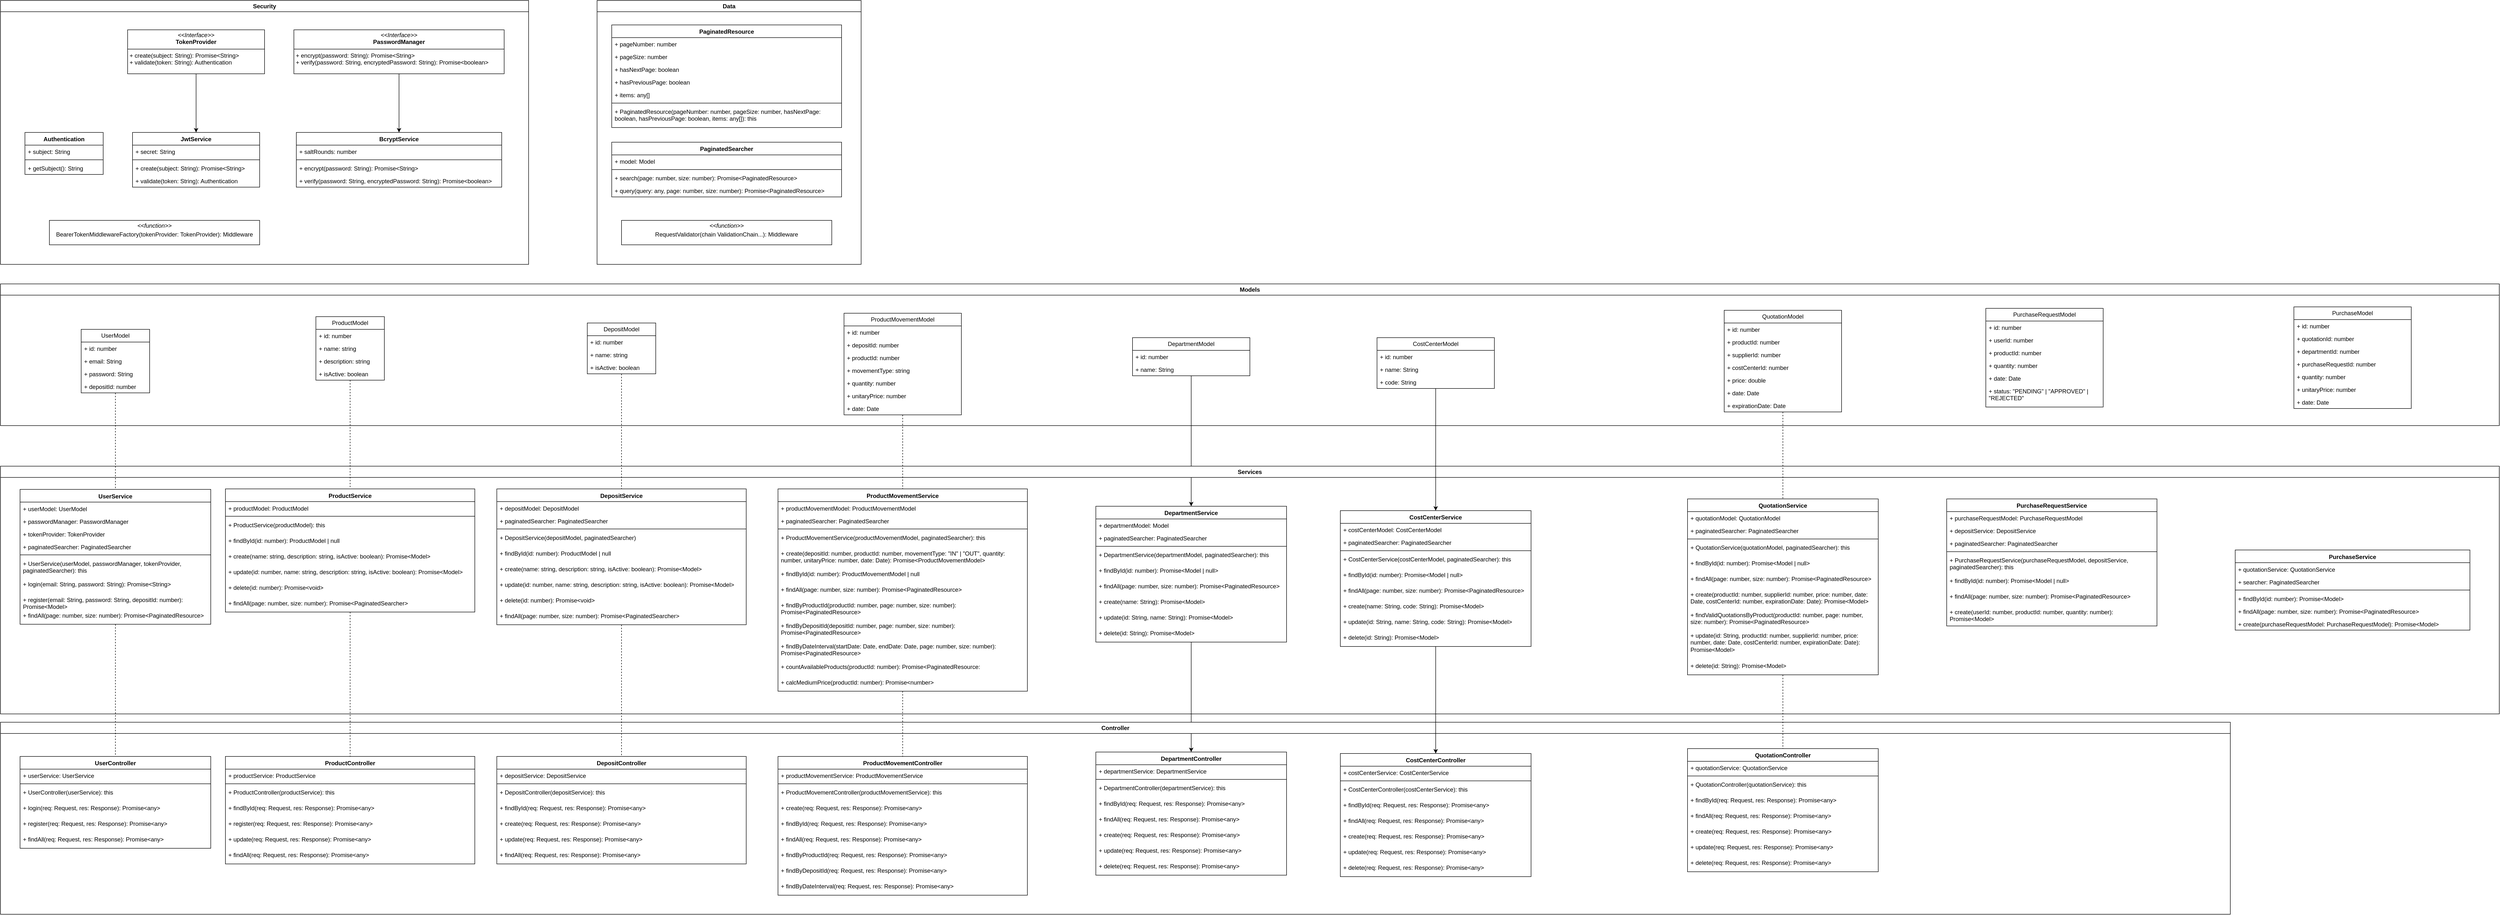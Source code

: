 <mxfile version="24.2.5" type="device">
  <diagram name="Class Diagram" id="CEjLjqArny11XoYz8Cn6">
    <mxGraphModel dx="1202" dy="524" grid="1" gridSize="10" guides="1" tooltips="1" connect="1" arrows="1" fold="1" page="1" pageScale="1" pageWidth="850" pageHeight="1100" math="0" shadow="0">
      <root>
        <mxCell id="0" />
        <mxCell id="1" parent="0" />
        <mxCell id="fLMmhs6oxU9pIg5j37gX-44" value="" style="group" parent="1" vertex="1" connectable="0">
          <mxGeometry x="60" y="50" width="1080" height="540" as="geometry" />
        </mxCell>
        <mxCell id="fLMmhs6oxU9pIg5j37gX-5" value="Authentication" style="swimlane;fontStyle=1;align=center;verticalAlign=top;childLayout=stackLayout;horizontal=1;startSize=26;horizontalStack=0;resizeParent=1;resizeParentMax=0;resizeLast=0;collapsible=1;marginBottom=0;whiteSpace=wrap;html=1;" parent="fLMmhs6oxU9pIg5j37gX-44" vertex="1">
          <mxGeometry x="50" y="270" width="160" height="86" as="geometry" />
        </mxCell>
        <mxCell id="fLMmhs6oxU9pIg5j37gX-6" value="+ subject: String" style="text;strokeColor=none;fillColor=none;align=left;verticalAlign=top;spacingLeft=4;spacingRight=4;overflow=hidden;rotatable=0;points=[[0,0.5],[1,0.5]];portConstraint=eastwest;whiteSpace=wrap;html=1;" parent="fLMmhs6oxU9pIg5j37gX-5" vertex="1">
          <mxGeometry y="26" width="160" height="26" as="geometry" />
        </mxCell>
        <mxCell id="fLMmhs6oxU9pIg5j37gX-7" value="" style="line;strokeWidth=1;fillColor=none;align=left;verticalAlign=middle;spacingTop=-1;spacingLeft=3;spacingRight=3;rotatable=0;labelPosition=right;points=[];portConstraint=eastwest;strokeColor=inherit;" parent="fLMmhs6oxU9pIg5j37gX-5" vertex="1">
          <mxGeometry y="52" width="160" height="8" as="geometry" />
        </mxCell>
        <mxCell id="fLMmhs6oxU9pIg5j37gX-8" value="+ getSubject(): String" style="text;strokeColor=none;fillColor=none;align=left;verticalAlign=top;spacingLeft=4;spacingRight=4;overflow=hidden;rotatable=0;points=[[0,0.5],[1,0.5]];portConstraint=eastwest;whiteSpace=wrap;html=1;" parent="fLMmhs6oxU9pIg5j37gX-5" vertex="1">
          <mxGeometry y="60" width="160" height="26" as="geometry" />
        </mxCell>
        <mxCell id="fLMmhs6oxU9pIg5j37gX-19" style="edgeStyle=orthogonalEdgeStyle;rounded=0;orthogonalLoop=1;jettySize=auto;html=1;entryX=0.5;entryY=0;entryDx=0;entryDy=0;" parent="fLMmhs6oxU9pIg5j37gX-44" source="fLMmhs6oxU9pIg5j37gX-9" target="fLMmhs6oxU9pIg5j37gX-14" edge="1">
          <mxGeometry relative="1" as="geometry" />
        </mxCell>
        <mxCell id="fLMmhs6oxU9pIg5j37gX-9" value="&lt;p style=&quot;margin:0px;margin-top:4px;text-align:center;&quot;&gt;&lt;i&gt;&amp;lt;&amp;lt;Interface&amp;gt;&amp;gt;&lt;/i&gt;&lt;br&gt;&lt;b&gt;TokenProvider&lt;/b&gt;&lt;/p&gt;&lt;hr size=&quot;1&quot; style=&quot;border-style:solid;&quot;&gt;&lt;p style=&quot;margin:0px;margin-left:4px;&quot;&gt;+ create(subject: String): Promise&amp;lt;String&amp;gt;&lt;/p&gt;&lt;p style=&quot;margin:0px;margin-left:4px;&quot;&gt;+ validate(token: String): Authentication&lt;/p&gt;" style="verticalAlign=top;align=left;overflow=fill;html=1;whiteSpace=wrap;" parent="fLMmhs6oxU9pIg5j37gX-44" vertex="1">
          <mxGeometry x="260" y="60" width="280" height="90" as="geometry" />
        </mxCell>
        <mxCell id="fLMmhs6oxU9pIg5j37gX-14" value="JwtService" style="swimlane;fontStyle=1;align=center;verticalAlign=top;childLayout=stackLayout;horizontal=1;startSize=26;horizontalStack=0;resizeParent=1;resizeParentMax=0;resizeLast=0;collapsible=1;marginBottom=0;whiteSpace=wrap;html=1;" parent="fLMmhs6oxU9pIg5j37gX-44" vertex="1">
          <mxGeometry x="270" y="270" width="260" height="112" as="geometry" />
        </mxCell>
        <mxCell id="fLMmhs6oxU9pIg5j37gX-15" value="+ secret: String" style="text;strokeColor=none;fillColor=none;align=left;verticalAlign=top;spacingLeft=4;spacingRight=4;overflow=hidden;rotatable=0;points=[[0,0.5],[1,0.5]];portConstraint=eastwest;whiteSpace=wrap;html=1;" parent="fLMmhs6oxU9pIg5j37gX-14" vertex="1">
          <mxGeometry y="26" width="260" height="26" as="geometry" />
        </mxCell>
        <mxCell id="fLMmhs6oxU9pIg5j37gX-16" value="" style="line;strokeWidth=1;fillColor=none;align=left;verticalAlign=middle;spacingTop=-1;spacingLeft=3;spacingRight=3;rotatable=0;labelPosition=right;points=[];portConstraint=eastwest;strokeColor=inherit;" parent="fLMmhs6oxU9pIg5j37gX-14" vertex="1">
          <mxGeometry y="52" width="260" height="8" as="geometry" />
        </mxCell>
        <mxCell id="fLMmhs6oxU9pIg5j37gX-17" value="+ create(subject: String): Promise&amp;lt;String&amp;gt;" style="text;strokeColor=none;fillColor=none;align=left;verticalAlign=top;spacingLeft=4;spacingRight=4;overflow=hidden;rotatable=0;points=[[0,0.5],[1,0.5]];portConstraint=eastwest;whiteSpace=wrap;html=1;" parent="fLMmhs6oxU9pIg5j37gX-14" vertex="1">
          <mxGeometry y="60" width="260" height="26" as="geometry" />
        </mxCell>
        <mxCell id="fLMmhs6oxU9pIg5j37gX-18" value="+ validate(token: String): Authentication" style="text;strokeColor=none;fillColor=none;align=left;verticalAlign=top;spacingLeft=4;spacingRight=4;overflow=hidden;rotatable=0;points=[[0,0.5],[1,0.5]];portConstraint=eastwest;whiteSpace=wrap;html=1;" parent="fLMmhs6oxU9pIg5j37gX-14" vertex="1">
          <mxGeometry y="86" width="260" height="26" as="geometry" />
        </mxCell>
        <mxCell id="fLMmhs6oxU9pIg5j37gX-26" value="&lt;p style=&quot;margin:0px;margin-top:4px;text-align:center;&quot;&gt;&lt;i&gt;&amp;lt;&amp;lt;function&amp;gt;&amp;gt;&lt;/i&gt;&lt;/p&gt;&lt;p style=&quot;margin:0px;margin-top:4px;text-align:center;&quot;&gt;BearerTokenMiddlewareFactory(tokenProvider: TokenProvider): Middleware&lt;/p&gt;" style="verticalAlign=top;align=left;overflow=fill;html=1;whiteSpace=wrap;" parent="fLMmhs6oxU9pIg5j37gX-44" vertex="1">
          <mxGeometry x="100" y="450" width="430" height="50" as="geometry" />
        </mxCell>
        <mxCell id="fLMmhs6oxU9pIg5j37gX-34" style="edgeStyle=orthogonalEdgeStyle;rounded=0;orthogonalLoop=1;jettySize=auto;html=1;" parent="fLMmhs6oxU9pIg5j37gX-44" source="fLMmhs6oxU9pIg5j37gX-28" target="fLMmhs6oxU9pIg5j37gX-29" edge="1">
          <mxGeometry relative="1" as="geometry" />
        </mxCell>
        <mxCell id="fLMmhs6oxU9pIg5j37gX-28" value="&lt;p style=&quot;margin:0px;margin-top:4px;text-align:center;&quot;&gt;&lt;i&gt;&amp;lt;&amp;lt;Interface&amp;gt;&amp;gt;&lt;/i&gt;&lt;br&gt;&lt;b&gt;PasswordManager&lt;/b&gt;&lt;/p&gt;&lt;hr size=&quot;1&quot; style=&quot;border-style:solid;&quot;&gt;&lt;p style=&quot;margin:0px;margin-left:4px;&quot;&gt;+ encrypt(password: String): Promise&amp;lt;String&amp;gt;&lt;/p&gt;&lt;p style=&quot;margin:0px;margin-left:4px;&quot;&gt;+ verify(password: String, encryptedPassword: String): Promise&amp;lt;boolean&amp;gt;&lt;/p&gt;" style="verticalAlign=top;align=left;overflow=fill;html=1;whiteSpace=wrap;" parent="fLMmhs6oxU9pIg5j37gX-44" vertex="1">
          <mxGeometry x="600" y="60" width="430" height="90" as="geometry" />
        </mxCell>
        <mxCell id="fLMmhs6oxU9pIg5j37gX-29" value="BcryptService" style="swimlane;fontStyle=1;align=center;verticalAlign=top;childLayout=stackLayout;horizontal=1;startSize=26;horizontalStack=0;resizeParent=1;resizeParentMax=0;resizeLast=0;collapsible=1;marginBottom=0;whiteSpace=wrap;html=1;" parent="fLMmhs6oxU9pIg5j37gX-44" vertex="1">
          <mxGeometry x="605" y="270" width="420" height="112" as="geometry" />
        </mxCell>
        <mxCell id="fLMmhs6oxU9pIg5j37gX-30" value="+ saltRounds: number" style="text;strokeColor=none;fillColor=none;align=left;verticalAlign=top;spacingLeft=4;spacingRight=4;overflow=hidden;rotatable=0;points=[[0,0.5],[1,0.5]];portConstraint=eastwest;whiteSpace=wrap;html=1;" parent="fLMmhs6oxU9pIg5j37gX-29" vertex="1">
          <mxGeometry y="26" width="420" height="26" as="geometry" />
        </mxCell>
        <mxCell id="fLMmhs6oxU9pIg5j37gX-31" value="" style="line;strokeWidth=1;fillColor=none;align=left;verticalAlign=middle;spacingTop=-1;spacingLeft=3;spacingRight=3;rotatable=0;labelPosition=right;points=[];portConstraint=eastwest;strokeColor=inherit;" parent="fLMmhs6oxU9pIg5j37gX-29" vertex="1">
          <mxGeometry y="52" width="420" height="8" as="geometry" />
        </mxCell>
        <mxCell id="fLMmhs6oxU9pIg5j37gX-32" value="+ encrypt(password: String): Promise&amp;lt;String&amp;gt;" style="text;strokeColor=none;fillColor=none;align=left;verticalAlign=top;spacingLeft=4;spacingRight=4;overflow=hidden;rotatable=0;points=[[0,0.5],[1,0.5]];portConstraint=eastwest;whiteSpace=wrap;html=1;" parent="fLMmhs6oxU9pIg5j37gX-29" vertex="1">
          <mxGeometry y="60" width="420" height="26" as="geometry" />
        </mxCell>
        <mxCell id="fLMmhs6oxU9pIg5j37gX-33" value="+ verify(password: String, encryptedPassword: String): Promise&amp;lt;boolean&amp;gt;" style="text;strokeColor=none;fillColor=none;align=left;verticalAlign=top;spacingLeft=4;spacingRight=4;overflow=hidden;rotatable=0;points=[[0,0.5],[1,0.5]];portConstraint=eastwest;whiteSpace=wrap;html=1;" parent="fLMmhs6oxU9pIg5j37gX-29" vertex="1">
          <mxGeometry y="86" width="420" height="26" as="geometry" />
        </mxCell>
        <mxCell id="fLMmhs6oxU9pIg5j37gX-43" value="Security" style="swimlane;whiteSpace=wrap;html=1;" parent="fLMmhs6oxU9pIg5j37gX-44" vertex="1">
          <mxGeometry width="1080" height="540" as="geometry" />
        </mxCell>
        <mxCell id="fLMmhs6oxU9pIg5j37gX-88" value="Data" style="swimlane;whiteSpace=wrap;html=1;" parent="1" vertex="1">
          <mxGeometry x="1280" y="50" width="540" height="540" as="geometry" />
        </mxCell>
        <mxCell id="fLMmhs6oxU9pIg5j37gX-45" value="PaginatedResource" style="swimlane;fontStyle=1;align=center;verticalAlign=top;childLayout=stackLayout;horizontal=1;startSize=26;horizontalStack=0;resizeParent=1;resizeParentMax=0;resizeLast=0;collapsible=1;marginBottom=0;whiteSpace=wrap;html=1;" parent="fLMmhs6oxU9pIg5j37gX-88" vertex="1">
          <mxGeometry x="30" y="50" width="470" height="210" as="geometry" />
        </mxCell>
        <mxCell id="fLMmhs6oxU9pIg5j37gX-46" value="+ pageNumber: number" style="text;strokeColor=none;fillColor=none;align=left;verticalAlign=top;spacingLeft=4;spacingRight=4;overflow=hidden;rotatable=0;points=[[0,0.5],[1,0.5]];portConstraint=eastwest;whiteSpace=wrap;html=1;" parent="fLMmhs6oxU9pIg5j37gX-45" vertex="1">
          <mxGeometry y="26" width="470" height="26" as="geometry" />
        </mxCell>
        <mxCell id="fLMmhs6oxU9pIg5j37gX-50" value="+ pageSize: number" style="text;strokeColor=none;fillColor=none;align=left;verticalAlign=top;spacingLeft=4;spacingRight=4;overflow=hidden;rotatable=0;points=[[0,0.5],[1,0.5]];portConstraint=eastwest;whiteSpace=wrap;html=1;" parent="fLMmhs6oxU9pIg5j37gX-45" vertex="1">
          <mxGeometry y="52" width="470" height="26" as="geometry" />
        </mxCell>
        <mxCell id="fLMmhs6oxU9pIg5j37gX-51" value="+ hasNextPage: boolean" style="text;strokeColor=none;fillColor=none;align=left;verticalAlign=top;spacingLeft=4;spacingRight=4;overflow=hidden;rotatable=0;points=[[0,0.5],[1,0.5]];portConstraint=eastwest;whiteSpace=wrap;html=1;" parent="fLMmhs6oxU9pIg5j37gX-45" vertex="1">
          <mxGeometry y="78" width="470" height="26" as="geometry" />
        </mxCell>
        <mxCell id="fLMmhs6oxU9pIg5j37gX-52" value="+ hasPreviousPage: boolean" style="text;strokeColor=none;fillColor=none;align=left;verticalAlign=top;spacingLeft=4;spacingRight=4;overflow=hidden;rotatable=0;points=[[0,0.5],[1,0.5]];portConstraint=eastwest;whiteSpace=wrap;html=1;" parent="fLMmhs6oxU9pIg5j37gX-45" vertex="1">
          <mxGeometry y="104" width="470" height="26" as="geometry" />
        </mxCell>
        <mxCell id="fLMmhs6oxU9pIg5j37gX-53" value="+ items: any[]" style="text;strokeColor=none;fillColor=none;align=left;verticalAlign=top;spacingLeft=4;spacingRight=4;overflow=hidden;rotatable=0;points=[[0,0.5],[1,0.5]];portConstraint=eastwest;whiteSpace=wrap;html=1;" parent="fLMmhs6oxU9pIg5j37gX-45" vertex="1">
          <mxGeometry y="130" width="470" height="26" as="geometry" />
        </mxCell>
        <mxCell id="fLMmhs6oxU9pIg5j37gX-47" value="" style="line;strokeWidth=1;fillColor=none;align=left;verticalAlign=middle;spacingTop=-1;spacingLeft=3;spacingRight=3;rotatable=0;labelPosition=right;points=[];portConstraint=eastwest;strokeColor=inherit;" parent="fLMmhs6oxU9pIg5j37gX-45" vertex="1">
          <mxGeometry y="156" width="470" height="8" as="geometry" />
        </mxCell>
        <mxCell id="fLMmhs6oxU9pIg5j37gX-48" value="+ PaginatedResource(pageNumber: number, pageSize: number, hasNextPage: boolean, hasPreviousPage: boolean, items: any[]): this" style="text;strokeColor=none;fillColor=none;align=left;verticalAlign=top;spacingLeft=4;spacingRight=4;overflow=hidden;rotatable=0;points=[[0,0.5],[1,0.5]];portConstraint=eastwest;whiteSpace=wrap;html=1;" parent="fLMmhs6oxU9pIg5j37gX-45" vertex="1">
          <mxGeometry y="164" width="470" height="46" as="geometry" />
        </mxCell>
        <mxCell id="fLMmhs6oxU9pIg5j37gX-83" value="PaginatedSearcher" style="swimlane;fontStyle=1;align=center;verticalAlign=top;childLayout=stackLayout;horizontal=1;startSize=26;horizontalStack=0;resizeParent=1;resizeParentMax=0;resizeLast=0;collapsible=1;marginBottom=0;whiteSpace=wrap;html=1;" parent="fLMmhs6oxU9pIg5j37gX-88" vertex="1">
          <mxGeometry x="30" y="290" width="470" height="112" as="geometry" />
        </mxCell>
        <mxCell id="fLMmhs6oxU9pIg5j37gX-84" value="+ model: Model" style="text;strokeColor=none;fillColor=none;align=left;verticalAlign=top;spacingLeft=4;spacingRight=4;overflow=hidden;rotatable=0;points=[[0,0.5],[1,0.5]];portConstraint=eastwest;whiteSpace=wrap;html=1;" parent="fLMmhs6oxU9pIg5j37gX-83" vertex="1">
          <mxGeometry y="26" width="470" height="26" as="geometry" />
        </mxCell>
        <mxCell id="fLMmhs6oxU9pIg5j37gX-85" value="" style="line;strokeWidth=1;fillColor=none;align=left;verticalAlign=middle;spacingTop=-1;spacingLeft=3;spacingRight=3;rotatable=0;labelPosition=right;points=[];portConstraint=eastwest;strokeColor=inherit;" parent="fLMmhs6oxU9pIg5j37gX-83" vertex="1">
          <mxGeometry y="52" width="470" height="8" as="geometry" />
        </mxCell>
        <mxCell id="fLMmhs6oxU9pIg5j37gX-86" value="+ search(page: number, size: number): Promise&amp;lt;PaginatedResource&amp;gt;" style="text;strokeColor=none;fillColor=none;align=left;verticalAlign=top;spacingLeft=4;spacingRight=4;overflow=hidden;rotatable=0;points=[[0,0.5],[1,0.5]];portConstraint=eastwest;whiteSpace=wrap;html=1;" parent="fLMmhs6oxU9pIg5j37gX-83" vertex="1">
          <mxGeometry y="60" width="470" height="26" as="geometry" />
        </mxCell>
        <mxCell id="fLMmhs6oxU9pIg5j37gX-87" value="+ query(query: any, page: number, size: number): Promise&amp;lt;PaginatedResource&amp;gt;" style="text;strokeColor=none;fillColor=none;align=left;verticalAlign=top;spacingLeft=4;spacingRight=4;overflow=hidden;rotatable=0;points=[[0,0.5],[1,0.5]];portConstraint=eastwest;whiteSpace=wrap;html=1;" parent="fLMmhs6oxU9pIg5j37gX-83" vertex="1">
          <mxGeometry y="86" width="470" height="26" as="geometry" />
        </mxCell>
        <mxCell id="fLMmhs6oxU9pIg5j37gX-89" value="&lt;p style=&quot;margin:0px;margin-top:4px;text-align:center;&quot;&gt;&lt;i&gt;&amp;lt;&amp;lt;function&amp;gt;&amp;gt;&lt;/i&gt;&lt;/p&gt;&lt;p style=&quot;margin:0px;margin-top:4px;text-align:center;&quot;&gt;RequestValidator(chain ValidationChain...): Middleware&lt;/p&gt;" style="verticalAlign=top;align=left;overflow=fill;html=1;whiteSpace=wrap;" parent="fLMmhs6oxU9pIg5j37gX-88" vertex="1">
          <mxGeometry x="50" y="450" width="430" height="50" as="geometry" />
        </mxCell>
        <mxCell id="fLMmhs6oxU9pIg5j37gX-100" value="Models" style="swimlane;whiteSpace=wrap;html=1;" parent="1" vertex="1">
          <mxGeometry x="60" y="630" width="5110" height="290" as="geometry" />
        </mxCell>
        <mxCell id="fLMmhs6oxU9pIg5j37gX-101" value="UserModel" style="swimlane;fontStyle=0;childLayout=stackLayout;horizontal=1;startSize=26;fillColor=none;horizontalStack=0;resizeParent=1;resizeParentMax=0;resizeLast=0;collapsible=1;marginBottom=0;whiteSpace=wrap;html=1;" parent="fLMmhs6oxU9pIg5j37gX-100" vertex="1">
          <mxGeometry x="165" y="93" width="140" height="130" as="geometry" />
        </mxCell>
        <mxCell id="fLMmhs6oxU9pIg5j37gX-102" value="+ id: number" style="text;strokeColor=none;fillColor=none;align=left;verticalAlign=top;spacingLeft=4;spacingRight=4;overflow=hidden;rotatable=0;points=[[0,0.5],[1,0.5]];portConstraint=eastwest;whiteSpace=wrap;html=1;" parent="fLMmhs6oxU9pIg5j37gX-101" vertex="1">
          <mxGeometry y="26" width="140" height="26" as="geometry" />
        </mxCell>
        <mxCell id="fLMmhs6oxU9pIg5j37gX-103" value="+ email: String" style="text;strokeColor=none;fillColor=none;align=left;verticalAlign=top;spacingLeft=4;spacingRight=4;overflow=hidden;rotatable=0;points=[[0,0.5],[1,0.5]];portConstraint=eastwest;whiteSpace=wrap;html=1;" parent="fLMmhs6oxU9pIg5j37gX-101" vertex="1">
          <mxGeometry y="52" width="140" height="26" as="geometry" />
        </mxCell>
        <mxCell id="fLMmhs6oxU9pIg5j37gX-104" value="+ password: String" style="text;strokeColor=none;fillColor=none;align=left;verticalAlign=top;spacingLeft=4;spacingRight=4;overflow=hidden;rotatable=0;points=[[0,0.5],[1,0.5]];portConstraint=eastwest;whiteSpace=wrap;html=1;" parent="fLMmhs6oxU9pIg5j37gX-101" vertex="1">
          <mxGeometry y="78" width="140" height="26" as="geometry" />
        </mxCell>
        <mxCell id="VpDtDvV46lMGRpjxMcqZ-9" value="+ depositId: number" style="text;strokeColor=none;fillColor=none;align=left;verticalAlign=top;spacingLeft=4;spacingRight=4;overflow=hidden;rotatable=0;points=[[0,0.5],[1,0.5]];portConstraint=eastwest;whiteSpace=wrap;html=1;" vertex="1" parent="fLMmhs6oxU9pIg5j37gX-101">
          <mxGeometry y="104" width="140" height="26" as="geometry" />
        </mxCell>
        <mxCell id="fLMmhs6oxU9pIg5j37gX-122" value="ProductModel" style="swimlane;fontStyle=0;childLayout=stackLayout;horizontal=1;startSize=26;fillColor=none;horizontalStack=0;resizeParent=1;resizeParentMax=0;resizeLast=0;collapsible=1;marginBottom=0;whiteSpace=wrap;html=1;" parent="fLMmhs6oxU9pIg5j37gX-100" vertex="1">
          <mxGeometry x="645" y="67" width="140" height="130" as="geometry" />
        </mxCell>
        <mxCell id="fLMmhs6oxU9pIg5j37gX-123" value="+ id: number" style="text;strokeColor=none;fillColor=none;align=left;verticalAlign=top;spacingLeft=4;spacingRight=4;overflow=hidden;rotatable=0;points=[[0,0.5],[1,0.5]];portConstraint=eastwest;whiteSpace=wrap;html=1;" parent="fLMmhs6oxU9pIg5j37gX-122" vertex="1">
          <mxGeometry y="26" width="140" height="26" as="geometry" />
        </mxCell>
        <mxCell id="fLMmhs6oxU9pIg5j37gX-124" value="+ name: string" style="text;strokeColor=none;fillColor=none;align=left;verticalAlign=top;spacingLeft=4;spacingRight=4;overflow=hidden;rotatable=0;points=[[0,0.5],[1,0.5]];portConstraint=eastwest;whiteSpace=wrap;html=1;" parent="fLMmhs6oxU9pIg5j37gX-122" vertex="1">
          <mxGeometry y="52" width="140" height="26" as="geometry" />
        </mxCell>
        <mxCell id="fLMmhs6oxU9pIg5j37gX-125" value="+ description: string" style="text;strokeColor=none;fillColor=none;align=left;verticalAlign=top;spacingLeft=4;spacingRight=4;overflow=hidden;rotatable=0;points=[[0,0.5],[1,0.5]];portConstraint=eastwest;whiteSpace=wrap;html=1;" parent="fLMmhs6oxU9pIg5j37gX-122" vertex="1">
          <mxGeometry y="78" width="140" height="26" as="geometry" />
        </mxCell>
        <mxCell id="fLMmhs6oxU9pIg5j37gX-126" value="+ isActive: boolean" style="text;strokeColor=none;fillColor=none;align=left;verticalAlign=top;spacingLeft=4;spacingRight=4;overflow=hidden;rotatable=0;points=[[0,0.5],[1,0.5]];portConstraint=eastwest;whiteSpace=wrap;html=1;" parent="fLMmhs6oxU9pIg5j37gX-122" vertex="1">
          <mxGeometry y="104" width="140" height="26" as="geometry" />
        </mxCell>
        <mxCell id="fLMmhs6oxU9pIg5j37gX-157" value="DepositModel" style="swimlane;fontStyle=0;childLayout=stackLayout;horizontal=1;startSize=26;fillColor=none;horizontalStack=0;resizeParent=1;resizeParentMax=0;resizeLast=0;collapsible=1;marginBottom=0;whiteSpace=wrap;html=1;" parent="fLMmhs6oxU9pIg5j37gX-100" vertex="1">
          <mxGeometry x="1200" y="80" width="140" height="104" as="geometry" />
        </mxCell>
        <mxCell id="fLMmhs6oxU9pIg5j37gX-158" value="+ id: number" style="text;strokeColor=none;fillColor=none;align=left;verticalAlign=top;spacingLeft=4;spacingRight=4;overflow=hidden;rotatable=0;points=[[0,0.5],[1,0.5]];portConstraint=eastwest;whiteSpace=wrap;html=1;" parent="fLMmhs6oxU9pIg5j37gX-157" vertex="1">
          <mxGeometry y="26" width="140" height="26" as="geometry" />
        </mxCell>
        <mxCell id="fLMmhs6oxU9pIg5j37gX-159" value="+ name: string" style="text;strokeColor=none;fillColor=none;align=left;verticalAlign=top;spacingLeft=4;spacingRight=4;overflow=hidden;rotatable=0;points=[[0,0.5],[1,0.5]];portConstraint=eastwest;whiteSpace=wrap;html=1;" parent="fLMmhs6oxU9pIg5j37gX-157" vertex="1">
          <mxGeometry y="52" width="140" height="26" as="geometry" />
        </mxCell>
        <mxCell id="fLMmhs6oxU9pIg5j37gX-161" value="+ isActive: boolean" style="text;strokeColor=none;fillColor=none;align=left;verticalAlign=top;spacingLeft=4;spacingRight=4;overflow=hidden;rotatable=0;points=[[0,0.5],[1,0.5]];portConstraint=eastwest;whiteSpace=wrap;html=1;" parent="fLMmhs6oxU9pIg5j37gX-157" vertex="1">
          <mxGeometry y="78" width="140" height="26" as="geometry" />
        </mxCell>
        <mxCell id="fLMmhs6oxU9pIg5j37gX-195" value="ProductMovementModel" style="swimlane;fontStyle=0;childLayout=stackLayout;horizontal=1;startSize=26;fillColor=none;horizontalStack=0;resizeParent=1;resizeParentMax=0;resizeLast=0;collapsible=1;marginBottom=0;whiteSpace=wrap;html=1;" parent="fLMmhs6oxU9pIg5j37gX-100" vertex="1">
          <mxGeometry x="1725" y="60" width="240" height="208" as="geometry" />
        </mxCell>
        <mxCell id="fLMmhs6oxU9pIg5j37gX-196" value="+ id: number" style="text;strokeColor=none;fillColor=none;align=left;verticalAlign=top;spacingLeft=4;spacingRight=4;overflow=hidden;rotatable=0;points=[[0,0.5],[1,0.5]];portConstraint=eastwest;whiteSpace=wrap;html=1;" parent="fLMmhs6oxU9pIg5j37gX-195" vertex="1">
          <mxGeometry y="26" width="240" height="26" as="geometry" />
        </mxCell>
        <mxCell id="fLMmhs6oxU9pIg5j37gX-197" value="+ depositId: number" style="text;strokeColor=none;fillColor=none;align=left;verticalAlign=top;spacingLeft=4;spacingRight=4;overflow=hidden;rotatable=0;points=[[0,0.5],[1,0.5]];portConstraint=eastwest;whiteSpace=wrap;html=1;" parent="fLMmhs6oxU9pIg5j37gX-195" vertex="1">
          <mxGeometry y="52" width="240" height="26" as="geometry" />
        </mxCell>
        <mxCell id="fLMmhs6oxU9pIg5j37gX-198" value="+ productId: number" style="text;strokeColor=none;fillColor=none;align=left;verticalAlign=top;spacingLeft=4;spacingRight=4;overflow=hidden;rotatable=0;points=[[0,0.5],[1,0.5]];portConstraint=eastwest;whiteSpace=wrap;html=1;" parent="fLMmhs6oxU9pIg5j37gX-195" vertex="1">
          <mxGeometry y="78" width="240" height="26" as="geometry" />
        </mxCell>
        <mxCell id="fLMmhs6oxU9pIg5j37gX-199" value="+ movementType: string" style="text;strokeColor=none;fillColor=none;align=left;verticalAlign=top;spacingLeft=4;spacingRight=4;overflow=hidden;rotatable=0;points=[[0,0.5],[1,0.5]];portConstraint=eastwest;whiteSpace=wrap;html=1;" parent="fLMmhs6oxU9pIg5j37gX-195" vertex="1">
          <mxGeometry y="104" width="240" height="26" as="geometry" />
        </mxCell>
        <mxCell id="fLMmhs6oxU9pIg5j37gX-200" value="+ quantity: number" style="text;strokeColor=none;fillColor=none;align=left;verticalAlign=top;spacingLeft=4;spacingRight=4;overflow=hidden;rotatable=0;points=[[0,0.5],[1,0.5]];portConstraint=eastwest;whiteSpace=wrap;html=1;" parent="fLMmhs6oxU9pIg5j37gX-195" vertex="1">
          <mxGeometry y="130" width="240" height="26" as="geometry" />
        </mxCell>
        <mxCell id="fLMmhs6oxU9pIg5j37gX-201" value="+ unitaryPrice: number" style="text;strokeColor=none;fillColor=none;align=left;verticalAlign=top;spacingLeft=4;spacingRight=4;overflow=hidden;rotatable=0;points=[[0,0.5],[1,0.5]];portConstraint=eastwest;whiteSpace=wrap;html=1;" parent="fLMmhs6oxU9pIg5j37gX-195" vertex="1">
          <mxGeometry y="156" width="240" height="26" as="geometry" />
        </mxCell>
        <mxCell id="fLMmhs6oxU9pIg5j37gX-202" value="+ date: Date" style="text;strokeColor=none;fillColor=none;align=left;verticalAlign=top;spacingLeft=4;spacingRight=4;overflow=hidden;rotatable=0;points=[[0,0.5],[1,0.5]];portConstraint=eastwest;whiteSpace=wrap;html=1;" parent="fLMmhs6oxU9pIg5j37gX-195" vertex="1">
          <mxGeometry y="182" width="240" height="26" as="geometry" />
        </mxCell>
        <mxCell id="VpDtDvV46lMGRpjxMcqZ-23" value="DepartmentController" style="swimlane;fontStyle=1;align=center;verticalAlign=top;childLayout=stackLayout;horizontal=1;startSize=26;horizontalStack=0;resizeParent=1;resizeParentMax=0;resizeLast=0;collapsible=1;marginBottom=0;whiteSpace=wrap;html=1;" vertex="1" parent="fLMmhs6oxU9pIg5j37gX-100">
          <mxGeometry x="2240" y="958" width="390" height="252" as="geometry" />
        </mxCell>
        <mxCell id="VpDtDvV46lMGRpjxMcqZ-24" value="+ departmentService: DepartmentService" style="text;strokeColor=none;fillColor=none;align=left;verticalAlign=top;spacingLeft=4;spacingRight=4;overflow=hidden;rotatable=0;points=[[0,0.5],[1,0.5]];portConstraint=eastwest;whiteSpace=wrap;html=1;" vertex="1" parent="VpDtDvV46lMGRpjxMcqZ-23">
          <mxGeometry y="26" width="390" height="26" as="geometry" />
        </mxCell>
        <mxCell id="VpDtDvV46lMGRpjxMcqZ-26" value="" style="line;strokeWidth=1;fillColor=none;align=left;verticalAlign=middle;spacingTop=-1;spacingLeft=3;spacingRight=3;rotatable=0;labelPosition=right;points=[];portConstraint=eastwest;strokeColor=inherit;" vertex="1" parent="VpDtDvV46lMGRpjxMcqZ-23">
          <mxGeometry y="52" width="390" height="8" as="geometry" />
        </mxCell>
        <mxCell id="VpDtDvV46lMGRpjxMcqZ-27" value="+ DepartmentController(departmentService): this" style="text;strokeColor=none;fillColor=none;align=left;verticalAlign=top;spacingLeft=4;spacingRight=4;overflow=hidden;rotatable=0;points=[[0,0.5],[1,0.5]];portConstraint=eastwest;whiteSpace=wrap;html=1;" vertex="1" parent="VpDtDvV46lMGRpjxMcqZ-23">
          <mxGeometry y="60" width="390" height="32" as="geometry" />
        </mxCell>
        <mxCell id="VpDtDvV46lMGRpjxMcqZ-28" value="+ findById(req: Request, res: Response): Promise&amp;lt;any&amp;gt;" style="text;strokeColor=none;fillColor=none;align=left;verticalAlign=top;spacingLeft=4;spacingRight=4;overflow=hidden;rotatable=0;points=[[0,0.5],[1,0.5]];portConstraint=eastwest;whiteSpace=wrap;html=1;" vertex="1" parent="VpDtDvV46lMGRpjxMcqZ-23">
          <mxGeometry y="92" width="390" height="32" as="geometry" />
        </mxCell>
        <mxCell id="VpDtDvV46lMGRpjxMcqZ-29" value="+ findAll(req: Request, res: Response): Promise&amp;lt;any&amp;gt;" style="text;strokeColor=none;fillColor=none;align=left;verticalAlign=top;spacingLeft=4;spacingRight=4;overflow=hidden;rotatable=0;points=[[0,0.5],[1,0.5]];portConstraint=eastwest;whiteSpace=wrap;html=1;" vertex="1" parent="VpDtDvV46lMGRpjxMcqZ-23">
          <mxGeometry y="124" width="390" height="32" as="geometry" />
        </mxCell>
        <mxCell id="VpDtDvV46lMGRpjxMcqZ-30" value="+ create(req: Request, res: Response): Promise&amp;lt;any&amp;gt;" style="text;strokeColor=none;fillColor=none;align=left;verticalAlign=top;spacingLeft=4;spacingRight=4;overflow=hidden;rotatable=0;points=[[0,0.5],[1,0.5]];portConstraint=eastwest;whiteSpace=wrap;html=1;" vertex="1" parent="VpDtDvV46lMGRpjxMcqZ-23">
          <mxGeometry y="156" width="390" height="32" as="geometry" />
        </mxCell>
        <mxCell id="VpDtDvV46lMGRpjxMcqZ-31" value="+ update(req: Request, res: Response): Promise&amp;lt;any&amp;gt;" style="text;strokeColor=none;fillColor=none;align=left;verticalAlign=top;spacingLeft=4;spacingRight=4;overflow=hidden;rotatable=0;points=[[0,0.5],[1,0.5]];portConstraint=eastwest;whiteSpace=wrap;html=1;" vertex="1" parent="VpDtDvV46lMGRpjxMcqZ-23">
          <mxGeometry y="188" width="390" height="32" as="geometry" />
        </mxCell>
        <mxCell id="VpDtDvV46lMGRpjxMcqZ-32" value="+ delete(req: Request, res: Response): Promise&amp;lt;any&amp;gt;" style="text;strokeColor=none;fillColor=none;align=left;verticalAlign=top;spacingLeft=4;spacingRight=4;overflow=hidden;rotatable=0;points=[[0,0.5],[1,0.5]];portConstraint=eastwest;whiteSpace=wrap;html=1;" vertex="1" parent="VpDtDvV46lMGRpjxMcqZ-23">
          <mxGeometry y="220" width="390" height="32" as="geometry" />
        </mxCell>
        <mxCell id="VpDtDvV46lMGRpjxMcqZ-10" value="DepartmentService" style="swimlane;fontStyle=1;align=center;verticalAlign=top;childLayout=stackLayout;horizontal=1;startSize=26;horizontalStack=0;resizeParent=1;resizeParentMax=0;resizeLast=0;collapsible=1;marginBottom=0;whiteSpace=wrap;html=1;" vertex="1" parent="fLMmhs6oxU9pIg5j37gX-100">
          <mxGeometry x="2240" y="455" width="390" height="278" as="geometry" />
        </mxCell>
        <mxCell id="VpDtDvV46lMGRpjxMcqZ-11" value="+ departmentModel: Model" style="text;strokeColor=none;fillColor=none;align=left;verticalAlign=top;spacingLeft=4;spacingRight=4;overflow=hidden;rotatable=0;points=[[0,0.5],[1,0.5]];portConstraint=eastwest;whiteSpace=wrap;html=1;" vertex="1" parent="VpDtDvV46lMGRpjxMcqZ-10">
          <mxGeometry y="26" width="390" height="26" as="geometry" />
        </mxCell>
        <mxCell id="VpDtDvV46lMGRpjxMcqZ-14" value="+ paginatedSearcher: PaginatedSearcher" style="text;strokeColor=none;fillColor=none;align=left;verticalAlign=top;spacingLeft=4;spacingRight=4;overflow=hidden;rotatable=0;points=[[0,0.5],[1,0.5]];portConstraint=eastwest;whiteSpace=wrap;html=1;" vertex="1" parent="VpDtDvV46lMGRpjxMcqZ-10">
          <mxGeometry y="52" width="390" height="26" as="geometry" />
        </mxCell>
        <mxCell id="VpDtDvV46lMGRpjxMcqZ-15" value="" style="line;strokeWidth=1;fillColor=none;align=left;verticalAlign=middle;spacingTop=-1;spacingLeft=3;spacingRight=3;rotatable=0;labelPosition=right;points=[];portConstraint=eastwest;strokeColor=inherit;" vertex="1" parent="VpDtDvV46lMGRpjxMcqZ-10">
          <mxGeometry y="78" width="390" height="8" as="geometry" />
        </mxCell>
        <mxCell id="VpDtDvV46lMGRpjxMcqZ-16" value="+ DepartmentService(departmentModel, paginatedSearcher): this" style="text;strokeColor=none;fillColor=none;align=left;verticalAlign=top;spacingLeft=4;spacingRight=4;overflow=hidden;rotatable=0;points=[[0,0.5],[1,0.5]];portConstraint=eastwest;whiteSpace=wrap;html=1;" vertex="1" parent="VpDtDvV46lMGRpjxMcqZ-10">
          <mxGeometry y="86" width="390" height="32" as="geometry" />
        </mxCell>
        <mxCell id="VpDtDvV46lMGRpjxMcqZ-17" value="+ findById(id: number): Promise&amp;lt;Model | null&amp;gt;" style="text;strokeColor=none;fillColor=none;align=left;verticalAlign=top;spacingLeft=4;spacingRight=4;overflow=hidden;rotatable=0;points=[[0,0.5],[1,0.5]];portConstraint=eastwest;whiteSpace=wrap;html=1;" vertex="1" parent="VpDtDvV46lMGRpjxMcqZ-10">
          <mxGeometry y="118" width="390" height="32" as="geometry" />
        </mxCell>
        <mxCell id="VpDtDvV46lMGRpjxMcqZ-19" value="+ findAll(page: number, size: number): Promise&amp;lt;PaginatedResource&amp;gt;" style="text;strokeColor=none;fillColor=none;align=left;verticalAlign=top;spacingLeft=4;spacingRight=4;overflow=hidden;rotatable=0;points=[[0,0.5],[1,0.5]];portConstraint=eastwest;whiteSpace=wrap;html=1;" vertex="1" parent="VpDtDvV46lMGRpjxMcqZ-10">
          <mxGeometry y="150" width="390" height="32" as="geometry" />
        </mxCell>
        <mxCell id="VpDtDvV46lMGRpjxMcqZ-20" value="+ create(name: String): Promise&amp;lt;Model&amp;gt;" style="text;strokeColor=none;fillColor=none;align=left;verticalAlign=top;spacingLeft=4;spacingRight=4;overflow=hidden;rotatable=0;points=[[0,0.5],[1,0.5]];portConstraint=eastwest;whiteSpace=wrap;html=1;" vertex="1" parent="VpDtDvV46lMGRpjxMcqZ-10">
          <mxGeometry y="182" width="390" height="32" as="geometry" />
        </mxCell>
        <mxCell id="VpDtDvV46lMGRpjxMcqZ-21" value="+ update(id: String, name: String): Promise&amp;lt;Model&amp;gt;" style="text;strokeColor=none;fillColor=none;align=left;verticalAlign=top;spacingLeft=4;spacingRight=4;overflow=hidden;rotatable=0;points=[[0,0.5],[1,0.5]];portConstraint=eastwest;whiteSpace=wrap;html=1;" vertex="1" parent="VpDtDvV46lMGRpjxMcqZ-10">
          <mxGeometry y="214" width="390" height="32" as="geometry" />
        </mxCell>
        <mxCell id="VpDtDvV46lMGRpjxMcqZ-22" value="+ delete(id: String): Promise&amp;lt;Model&amp;gt;" style="text;strokeColor=none;fillColor=none;align=left;verticalAlign=top;spacingLeft=4;spacingRight=4;overflow=hidden;rotatable=0;points=[[0,0.5],[1,0.5]];portConstraint=eastwest;whiteSpace=wrap;html=1;" vertex="1" parent="VpDtDvV46lMGRpjxMcqZ-10">
          <mxGeometry y="246" width="390" height="32" as="geometry" />
        </mxCell>
        <mxCell id="VpDtDvV46lMGRpjxMcqZ-43" style="edgeStyle=orthogonalEdgeStyle;rounded=0;orthogonalLoop=1;jettySize=auto;html=1;" edge="1" parent="fLMmhs6oxU9pIg5j37gX-100" source="VpDtDvV46lMGRpjxMcqZ-1" target="VpDtDvV46lMGRpjxMcqZ-10">
          <mxGeometry relative="1" as="geometry" />
        </mxCell>
        <mxCell id="VpDtDvV46lMGRpjxMcqZ-1" value="DepartmentModel" style="swimlane;fontStyle=0;childLayout=stackLayout;horizontal=1;startSize=26;fillColor=none;horizontalStack=0;resizeParent=1;resizeParentMax=0;resizeLast=0;collapsible=1;marginBottom=0;whiteSpace=wrap;html=1;" vertex="1" parent="fLMmhs6oxU9pIg5j37gX-100">
          <mxGeometry x="2315" y="110" width="240" height="78" as="geometry" />
        </mxCell>
        <mxCell id="VpDtDvV46lMGRpjxMcqZ-2" value="+ id: number" style="text;strokeColor=none;fillColor=none;align=left;verticalAlign=top;spacingLeft=4;spacingRight=4;overflow=hidden;rotatable=0;points=[[0,0.5],[1,0.5]];portConstraint=eastwest;whiteSpace=wrap;html=1;" vertex="1" parent="VpDtDvV46lMGRpjxMcqZ-1">
          <mxGeometry y="26" width="240" height="26" as="geometry" />
        </mxCell>
        <mxCell id="VpDtDvV46lMGRpjxMcqZ-3" value="+ name: String" style="text;strokeColor=none;fillColor=none;align=left;verticalAlign=top;spacingLeft=4;spacingRight=4;overflow=hidden;rotatable=0;points=[[0,0.5],[1,0.5]];portConstraint=eastwest;whiteSpace=wrap;html=1;" vertex="1" parent="VpDtDvV46lMGRpjxMcqZ-1">
          <mxGeometry y="52" width="240" height="26" as="geometry" />
        </mxCell>
        <mxCell id="VpDtDvV46lMGRpjxMcqZ-44" style="edgeStyle=orthogonalEdgeStyle;rounded=0;orthogonalLoop=1;jettySize=auto;html=1;" edge="1" parent="fLMmhs6oxU9pIg5j37gX-100" source="VpDtDvV46lMGRpjxMcqZ-10" target="VpDtDvV46lMGRpjxMcqZ-23">
          <mxGeometry relative="1" as="geometry" />
        </mxCell>
        <mxCell id="VpDtDvV46lMGRpjxMcqZ-70" value="QuotationModel" style="swimlane;fontStyle=0;childLayout=stackLayout;horizontal=1;startSize=26;fillColor=none;horizontalStack=0;resizeParent=1;resizeParentMax=0;resizeLast=0;collapsible=1;marginBottom=0;whiteSpace=wrap;html=1;" vertex="1" parent="fLMmhs6oxU9pIg5j37gX-100">
          <mxGeometry x="3525" y="54" width="240" height="208" as="geometry" />
        </mxCell>
        <mxCell id="VpDtDvV46lMGRpjxMcqZ-71" value="+ id: number" style="text;strokeColor=none;fillColor=none;align=left;verticalAlign=top;spacingLeft=4;spacingRight=4;overflow=hidden;rotatable=0;points=[[0,0.5],[1,0.5]];portConstraint=eastwest;whiteSpace=wrap;html=1;" vertex="1" parent="VpDtDvV46lMGRpjxMcqZ-70">
          <mxGeometry y="26" width="240" height="26" as="geometry" />
        </mxCell>
        <mxCell id="VpDtDvV46lMGRpjxMcqZ-72" value="+ productId: number" style="text;strokeColor=none;fillColor=none;align=left;verticalAlign=top;spacingLeft=4;spacingRight=4;overflow=hidden;rotatable=0;points=[[0,0.5],[1,0.5]];portConstraint=eastwest;whiteSpace=wrap;html=1;" vertex="1" parent="VpDtDvV46lMGRpjxMcqZ-70">
          <mxGeometry y="52" width="240" height="26" as="geometry" />
        </mxCell>
        <mxCell id="VpDtDvV46lMGRpjxMcqZ-73" value="+ supplierId: number" style="text;strokeColor=none;fillColor=none;align=left;verticalAlign=top;spacingLeft=4;spacingRight=4;overflow=hidden;rotatable=0;points=[[0,0.5],[1,0.5]];portConstraint=eastwest;whiteSpace=wrap;html=1;" vertex="1" parent="VpDtDvV46lMGRpjxMcqZ-70">
          <mxGeometry y="78" width="240" height="26" as="geometry" />
        </mxCell>
        <mxCell id="VpDtDvV46lMGRpjxMcqZ-76" value="+ costCenterId: number" style="text;strokeColor=none;fillColor=none;align=left;verticalAlign=top;spacingLeft=4;spacingRight=4;overflow=hidden;rotatable=0;points=[[0,0.5],[1,0.5]];portConstraint=eastwest;whiteSpace=wrap;html=1;" vertex="1" parent="VpDtDvV46lMGRpjxMcqZ-70">
          <mxGeometry y="104" width="240" height="26" as="geometry" />
        </mxCell>
        <mxCell id="VpDtDvV46lMGRpjxMcqZ-74" value="+ price: double" style="text;strokeColor=none;fillColor=none;align=left;verticalAlign=top;spacingLeft=4;spacingRight=4;overflow=hidden;rotatable=0;points=[[0,0.5],[1,0.5]];portConstraint=eastwest;whiteSpace=wrap;html=1;" vertex="1" parent="VpDtDvV46lMGRpjxMcqZ-70">
          <mxGeometry y="130" width="240" height="26" as="geometry" />
        </mxCell>
        <mxCell id="VpDtDvV46lMGRpjxMcqZ-75" value="+ date: Date" style="text;strokeColor=none;fillColor=none;align=left;verticalAlign=top;spacingLeft=4;spacingRight=4;overflow=hidden;rotatable=0;points=[[0,0.5],[1,0.5]];portConstraint=eastwest;whiteSpace=wrap;html=1;" vertex="1" parent="VpDtDvV46lMGRpjxMcqZ-70">
          <mxGeometry y="156" width="240" height="26" as="geometry" />
        </mxCell>
        <mxCell id="VpDtDvV46lMGRpjxMcqZ-77" value="+ expirationDate: Date" style="text;strokeColor=none;fillColor=none;align=left;verticalAlign=top;spacingLeft=4;spacingRight=4;overflow=hidden;rotatable=0;points=[[0,0.5],[1,0.5]];portConstraint=eastwest;whiteSpace=wrap;html=1;" vertex="1" parent="VpDtDvV46lMGRpjxMcqZ-70">
          <mxGeometry y="182" width="240" height="26" as="geometry" />
        </mxCell>
        <mxCell id="VpDtDvV46lMGRpjxMcqZ-100" value="PurchaseModel" style="swimlane;fontStyle=0;childLayout=stackLayout;horizontal=1;startSize=26;fillColor=none;horizontalStack=0;resizeParent=1;resizeParentMax=0;resizeLast=0;collapsible=1;marginBottom=0;whiteSpace=wrap;html=1;" vertex="1" parent="fLMmhs6oxU9pIg5j37gX-100">
          <mxGeometry x="4690" y="47" width="240" height="208" as="geometry" />
        </mxCell>
        <mxCell id="VpDtDvV46lMGRpjxMcqZ-101" value="+ id: number" style="text;strokeColor=none;fillColor=none;align=left;verticalAlign=top;spacingLeft=4;spacingRight=4;overflow=hidden;rotatable=0;points=[[0,0.5],[1,0.5]];portConstraint=eastwest;whiteSpace=wrap;html=1;" vertex="1" parent="VpDtDvV46lMGRpjxMcqZ-100">
          <mxGeometry y="26" width="240" height="26" as="geometry" />
        </mxCell>
        <mxCell id="VpDtDvV46lMGRpjxMcqZ-102" value="+ quotationId: number" style="text;strokeColor=none;fillColor=none;align=left;verticalAlign=top;spacingLeft=4;spacingRight=4;overflow=hidden;rotatable=0;points=[[0,0.5],[1,0.5]];portConstraint=eastwest;whiteSpace=wrap;html=1;" vertex="1" parent="VpDtDvV46lMGRpjxMcqZ-100">
          <mxGeometry y="52" width="240" height="26" as="geometry" />
        </mxCell>
        <mxCell id="VpDtDvV46lMGRpjxMcqZ-108" value="+ departmentId: number" style="text;strokeColor=none;fillColor=none;align=left;verticalAlign=top;spacingLeft=4;spacingRight=4;overflow=hidden;rotatable=0;points=[[0,0.5],[1,0.5]];portConstraint=eastwest;whiteSpace=wrap;html=1;" vertex="1" parent="VpDtDvV46lMGRpjxMcqZ-100">
          <mxGeometry y="78" width="240" height="26" as="geometry" />
        </mxCell>
        <mxCell id="VpDtDvV46lMGRpjxMcqZ-134" value="+ purchaseRequestId: number" style="text;strokeColor=none;fillColor=none;align=left;verticalAlign=top;spacingLeft=4;spacingRight=4;overflow=hidden;rotatable=0;points=[[0,0.5],[1,0.5]];portConstraint=eastwest;whiteSpace=wrap;html=1;" vertex="1" parent="VpDtDvV46lMGRpjxMcqZ-100">
          <mxGeometry y="104" width="240" height="26" as="geometry" />
        </mxCell>
        <mxCell id="VpDtDvV46lMGRpjxMcqZ-103" value="+ quantity: number" style="text;strokeColor=none;fillColor=none;align=left;verticalAlign=top;spacingLeft=4;spacingRight=4;overflow=hidden;rotatable=0;points=[[0,0.5],[1,0.5]];portConstraint=eastwest;whiteSpace=wrap;html=1;" vertex="1" parent="VpDtDvV46lMGRpjxMcqZ-100">
          <mxGeometry y="130" width="240" height="26" as="geometry" />
        </mxCell>
        <mxCell id="VpDtDvV46lMGRpjxMcqZ-104" value="+ unitaryPrice: number" style="text;strokeColor=none;fillColor=none;align=left;verticalAlign=top;spacingLeft=4;spacingRight=4;overflow=hidden;rotatable=0;points=[[0,0.5],[1,0.5]];portConstraint=eastwest;whiteSpace=wrap;html=1;" vertex="1" parent="VpDtDvV46lMGRpjxMcqZ-100">
          <mxGeometry y="156" width="240" height="26" as="geometry" />
        </mxCell>
        <mxCell id="VpDtDvV46lMGRpjxMcqZ-106" value="+ date: Date" style="text;strokeColor=none;fillColor=none;align=left;verticalAlign=top;spacingLeft=4;spacingRight=4;overflow=hidden;rotatable=0;points=[[0,0.5],[1,0.5]];portConstraint=eastwest;whiteSpace=wrap;html=1;" vertex="1" parent="VpDtDvV46lMGRpjxMcqZ-100">
          <mxGeometry y="182" width="240" height="26" as="geometry" />
        </mxCell>
        <mxCell id="VpDtDvV46lMGRpjxMcqZ-127" value="PurchaseRequestModel" style="swimlane;fontStyle=0;childLayout=stackLayout;horizontal=1;startSize=26;fillColor=none;horizontalStack=0;resizeParent=1;resizeParentMax=0;resizeLast=0;collapsible=1;marginBottom=0;whiteSpace=wrap;html=1;" vertex="1" parent="fLMmhs6oxU9pIg5j37gX-100">
          <mxGeometry x="4060" y="50" width="240" height="202" as="geometry" />
        </mxCell>
        <mxCell id="VpDtDvV46lMGRpjxMcqZ-128" value="+ id: number" style="text;strokeColor=none;fillColor=none;align=left;verticalAlign=top;spacingLeft=4;spacingRight=4;overflow=hidden;rotatable=0;points=[[0,0.5],[1,0.5]];portConstraint=eastwest;whiteSpace=wrap;html=1;" vertex="1" parent="VpDtDvV46lMGRpjxMcqZ-127">
          <mxGeometry y="26" width="240" height="26" as="geometry" />
        </mxCell>
        <mxCell id="VpDtDvV46lMGRpjxMcqZ-130" value="+ userId: number" style="text;strokeColor=none;fillColor=none;align=left;verticalAlign=top;spacingLeft=4;spacingRight=4;overflow=hidden;rotatable=0;points=[[0,0.5],[1,0.5]];portConstraint=eastwest;whiteSpace=wrap;html=1;" vertex="1" parent="VpDtDvV46lMGRpjxMcqZ-127">
          <mxGeometry y="52" width="240" height="26" as="geometry" />
        </mxCell>
        <mxCell id="VpDtDvV46lMGRpjxMcqZ-135" value="+ productId: number" style="text;strokeColor=none;fillColor=none;align=left;verticalAlign=top;spacingLeft=4;spacingRight=4;overflow=hidden;rotatable=0;points=[[0,0.5],[1,0.5]];portConstraint=eastwest;whiteSpace=wrap;html=1;" vertex="1" parent="VpDtDvV46lMGRpjxMcqZ-127">
          <mxGeometry y="78" width="240" height="26" as="geometry" />
        </mxCell>
        <mxCell id="VpDtDvV46lMGRpjxMcqZ-131" value="+ quantity: number" style="text;strokeColor=none;fillColor=none;align=left;verticalAlign=top;spacingLeft=4;spacingRight=4;overflow=hidden;rotatable=0;points=[[0,0.5],[1,0.5]];portConstraint=eastwest;whiteSpace=wrap;html=1;" vertex="1" parent="VpDtDvV46lMGRpjxMcqZ-127">
          <mxGeometry y="104" width="240" height="26" as="geometry" />
        </mxCell>
        <mxCell id="VpDtDvV46lMGRpjxMcqZ-133" value="+ date: Date" style="text;strokeColor=none;fillColor=none;align=left;verticalAlign=top;spacingLeft=4;spacingRight=4;overflow=hidden;rotatable=0;points=[[0,0.5],[1,0.5]];portConstraint=eastwest;whiteSpace=wrap;html=1;" vertex="1" parent="VpDtDvV46lMGRpjxMcqZ-127">
          <mxGeometry y="130" width="240" height="26" as="geometry" />
        </mxCell>
        <mxCell id="VpDtDvV46lMGRpjxMcqZ-136" value="+ status: &quot;PENDING&quot; | &quot;APPROVED&quot; | &quot;REJECTED&quot;" style="text;strokeColor=none;fillColor=none;align=left;verticalAlign=top;spacingLeft=4;spacingRight=4;overflow=hidden;rotatable=0;points=[[0,0.5],[1,0.5]];portConstraint=eastwest;whiteSpace=wrap;html=1;" vertex="1" parent="VpDtDvV46lMGRpjxMcqZ-127">
          <mxGeometry y="156" width="240" height="46" as="geometry" />
        </mxCell>
        <mxCell id="fLMmhs6oxU9pIg5j37gX-105" value="Services" style="swimlane;whiteSpace=wrap;html=1;" parent="1" vertex="1">
          <mxGeometry x="60" y="1003" width="5110" height="507" as="geometry" />
        </mxCell>
        <mxCell id="fLMmhs6oxU9pIg5j37gX-90" value="UserService" style="swimlane;fontStyle=1;align=center;verticalAlign=top;childLayout=stackLayout;horizontal=1;startSize=26;horizontalStack=0;resizeParent=1;resizeParentMax=0;resizeLast=0;collapsible=1;marginBottom=0;whiteSpace=wrap;html=1;" parent="fLMmhs6oxU9pIg5j37gX-105" vertex="1">
          <mxGeometry x="40" y="47.5" width="390" height="276" as="geometry" />
        </mxCell>
        <mxCell id="fLMmhs6oxU9pIg5j37gX-91" value="+ userModel: UserModel" style="text;strokeColor=none;fillColor=none;align=left;verticalAlign=top;spacingLeft=4;spacingRight=4;overflow=hidden;rotatable=0;points=[[0,0.5],[1,0.5]];portConstraint=eastwest;whiteSpace=wrap;html=1;" parent="fLMmhs6oxU9pIg5j37gX-90" vertex="1">
          <mxGeometry y="26" width="390" height="26" as="geometry" />
        </mxCell>
        <mxCell id="fLMmhs6oxU9pIg5j37gX-92" value="+ passwordManager: PasswordManager" style="text;strokeColor=none;fillColor=none;align=left;verticalAlign=top;spacingLeft=4;spacingRight=4;overflow=hidden;rotatable=0;points=[[0,0.5],[1,0.5]];portConstraint=eastwest;whiteSpace=wrap;html=1;" parent="fLMmhs6oxU9pIg5j37gX-90" vertex="1">
          <mxGeometry y="52" width="390" height="26" as="geometry" />
        </mxCell>
        <mxCell id="fLMmhs6oxU9pIg5j37gX-93" value="+ tokenProvider: TokenProvider" style="text;strokeColor=none;fillColor=none;align=left;verticalAlign=top;spacingLeft=4;spacingRight=4;overflow=hidden;rotatable=0;points=[[0,0.5],[1,0.5]];portConstraint=eastwest;whiteSpace=wrap;html=1;" parent="fLMmhs6oxU9pIg5j37gX-90" vertex="1">
          <mxGeometry y="78" width="390" height="26" as="geometry" />
        </mxCell>
        <mxCell id="fLMmhs6oxU9pIg5j37gX-94" value="+ paginatedSearcher: PaginatedSearcher" style="text;strokeColor=none;fillColor=none;align=left;verticalAlign=top;spacingLeft=4;spacingRight=4;overflow=hidden;rotatable=0;points=[[0,0.5],[1,0.5]];portConstraint=eastwest;whiteSpace=wrap;html=1;" parent="fLMmhs6oxU9pIg5j37gX-90" vertex="1">
          <mxGeometry y="104" width="390" height="26" as="geometry" />
        </mxCell>
        <mxCell id="fLMmhs6oxU9pIg5j37gX-96" value="" style="line;strokeWidth=1;fillColor=none;align=left;verticalAlign=middle;spacingTop=-1;spacingLeft=3;spacingRight=3;rotatable=0;labelPosition=right;points=[];portConstraint=eastwest;strokeColor=inherit;" parent="fLMmhs6oxU9pIg5j37gX-90" vertex="1">
          <mxGeometry y="130" width="390" height="8" as="geometry" />
        </mxCell>
        <mxCell id="fLMmhs6oxU9pIg5j37gX-138" value="+ UserService(userModel, passwordManager, tokenProvider, paginatedSearcher): this" style="text;strokeColor=none;fillColor=none;align=left;verticalAlign=top;spacingLeft=4;spacingRight=4;overflow=hidden;rotatable=0;points=[[0,0.5],[1,0.5]];portConstraint=eastwest;whiteSpace=wrap;html=1;" parent="fLMmhs6oxU9pIg5j37gX-90" vertex="1">
          <mxGeometry y="138" width="390" height="42" as="geometry" />
        </mxCell>
        <mxCell id="fLMmhs6oxU9pIg5j37gX-97" value="+ login(email: String, password: String): Promise&amp;lt;String&amp;gt;" style="text;strokeColor=none;fillColor=none;align=left;verticalAlign=top;spacingLeft=4;spacingRight=4;overflow=hidden;rotatable=0;points=[[0,0.5],[1,0.5]];portConstraint=eastwest;whiteSpace=wrap;html=1;" parent="fLMmhs6oxU9pIg5j37gX-90" vertex="1">
          <mxGeometry y="180" width="390" height="32" as="geometry" />
        </mxCell>
        <mxCell id="fLMmhs6oxU9pIg5j37gX-98" value="+ register(email: String, password: String, depositId: number): Promise&amp;lt;Model&amp;gt;" style="text;strokeColor=none;fillColor=none;align=left;verticalAlign=top;spacingLeft=4;spacingRight=4;overflow=hidden;rotatable=0;points=[[0,0.5],[1,0.5]];portConstraint=eastwest;whiteSpace=wrap;html=1;" parent="fLMmhs6oxU9pIg5j37gX-90" vertex="1">
          <mxGeometry y="212" width="390" height="32" as="geometry" />
        </mxCell>
        <mxCell id="fLMmhs6oxU9pIg5j37gX-99" value="+ findAll(page: number, size: number): Promise&amp;lt;PaginatedResource&amp;gt;" style="text;strokeColor=none;fillColor=none;align=left;verticalAlign=top;spacingLeft=4;spacingRight=4;overflow=hidden;rotatable=0;points=[[0,0.5],[1,0.5]];portConstraint=eastwest;whiteSpace=wrap;html=1;" parent="fLMmhs6oxU9pIg5j37gX-90" vertex="1">
          <mxGeometry y="244" width="390" height="32" as="geometry" />
        </mxCell>
        <mxCell id="fLMmhs6oxU9pIg5j37gX-127" value="ProductService" style="swimlane;fontStyle=1;align=center;verticalAlign=top;childLayout=stackLayout;horizontal=1;startSize=26;horizontalStack=0;resizeParent=1;resizeParentMax=0;resizeLast=0;collapsible=1;marginBottom=0;whiteSpace=wrap;html=1;" parent="fLMmhs6oxU9pIg5j37gX-105" vertex="1">
          <mxGeometry x="460" y="46.5" width="510" height="252" as="geometry" />
        </mxCell>
        <mxCell id="fLMmhs6oxU9pIg5j37gX-128" value="+ productModel: ProductModel" style="text;strokeColor=none;fillColor=none;align=left;verticalAlign=top;spacingLeft=4;spacingRight=4;overflow=hidden;rotatable=0;points=[[0,0.5],[1,0.5]];portConstraint=eastwest;whiteSpace=wrap;html=1;" parent="fLMmhs6oxU9pIg5j37gX-127" vertex="1">
          <mxGeometry y="26" width="510" height="26" as="geometry" />
        </mxCell>
        <mxCell id="fLMmhs6oxU9pIg5j37gX-132" value="" style="line;strokeWidth=1;fillColor=none;align=left;verticalAlign=middle;spacingTop=-1;spacingLeft=3;spacingRight=3;rotatable=0;labelPosition=right;points=[];portConstraint=eastwest;strokeColor=inherit;" parent="fLMmhs6oxU9pIg5j37gX-127" vertex="1">
          <mxGeometry y="52" width="510" height="8" as="geometry" />
        </mxCell>
        <mxCell id="fLMmhs6oxU9pIg5j37gX-139" value="+ ProductService(productModel): this" style="text;strokeColor=none;fillColor=none;align=left;verticalAlign=top;spacingLeft=4;spacingRight=4;overflow=hidden;rotatable=0;points=[[0,0.5],[1,0.5]];portConstraint=eastwest;whiteSpace=wrap;html=1;" parent="fLMmhs6oxU9pIg5j37gX-127" vertex="1">
          <mxGeometry y="60" width="510" height="32" as="geometry" />
        </mxCell>
        <mxCell id="fLMmhs6oxU9pIg5j37gX-133" value="+ findById(id: number): ProductModel | null" style="text;strokeColor=none;fillColor=none;align=left;verticalAlign=top;spacingLeft=4;spacingRight=4;overflow=hidden;rotatable=0;points=[[0,0.5],[1,0.5]];portConstraint=eastwest;whiteSpace=wrap;html=1;" parent="fLMmhs6oxU9pIg5j37gX-127" vertex="1">
          <mxGeometry y="92" width="510" height="32" as="geometry" />
        </mxCell>
        <mxCell id="fLMmhs6oxU9pIg5j37gX-134" value="+ create(name: string, description: string, isActive: boolean): Promise&amp;lt;Model&amp;gt;" style="text;strokeColor=none;fillColor=none;align=left;verticalAlign=top;spacingLeft=4;spacingRight=4;overflow=hidden;rotatable=0;points=[[0,0.5],[1,0.5]];portConstraint=eastwest;whiteSpace=wrap;html=1;" parent="fLMmhs6oxU9pIg5j37gX-127" vertex="1">
          <mxGeometry y="124" width="510" height="32" as="geometry" />
        </mxCell>
        <mxCell id="fLMmhs6oxU9pIg5j37gX-135" value="+ update(id: number, name: string, description: string, isActive: boolean): Promise&amp;lt;Model&amp;gt;&amp;nbsp;" style="text;strokeColor=none;fillColor=none;align=left;verticalAlign=top;spacingLeft=4;spacingRight=4;overflow=hidden;rotatable=0;points=[[0,0.5],[1,0.5]];portConstraint=eastwest;whiteSpace=wrap;html=1;" parent="fLMmhs6oxU9pIg5j37gX-127" vertex="1">
          <mxGeometry y="156" width="510" height="32" as="geometry" />
        </mxCell>
        <mxCell id="fLMmhs6oxU9pIg5j37gX-137" value="+ delete(id: number): Promise&amp;lt;void&amp;gt;&amp;nbsp;" style="text;strokeColor=none;fillColor=none;align=left;verticalAlign=top;spacingLeft=4;spacingRight=4;overflow=hidden;rotatable=0;points=[[0,0.5],[1,0.5]];portConstraint=eastwest;whiteSpace=wrap;html=1;" parent="fLMmhs6oxU9pIg5j37gX-127" vertex="1">
          <mxGeometry y="188" width="510" height="32" as="geometry" />
        </mxCell>
        <mxCell id="fLMmhs6oxU9pIg5j37gX-171" value="+ findAll(page: number, size: number): Promise&amp;lt;PaginatedSearcher&amp;gt;" style="text;strokeColor=none;fillColor=none;align=left;verticalAlign=top;spacingLeft=4;spacingRight=4;overflow=hidden;rotatable=0;points=[[0,0.5],[1,0.5]];portConstraint=eastwest;whiteSpace=wrap;html=1;" parent="fLMmhs6oxU9pIg5j37gX-127" vertex="1">
          <mxGeometry y="220" width="510" height="32" as="geometry" />
        </mxCell>
        <mxCell id="fLMmhs6oxU9pIg5j37gX-162" value="DepositService" style="swimlane;fontStyle=1;align=center;verticalAlign=top;childLayout=stackLayout;horizontal=1;startSize=26;horizontalStack=0;resizeParent=1;resizeParentMax=0;resizeLast=0;collapsible=1;marginBottom=0;whiteSpace=wrap;html=1;" parent="fLMmhs6oxU9pIg5j37gX-105" vertex="1">
          <mxGeometry x="1015" y="46.5" width="510" height="278" as="geometry" />
        </mxCell>
        <mxCell id="fLMmhs6oxU9pIg5j37gX-163" value="+ depositModel: DepositModel" style="text;strokeColor=none;fillColor=none;align=left;verticalAlign=top;spacingLeft=4;spacingRight=4;overflow=hidden;rotatable=0;points=[[0,0.5],[1,0.5]];portConstraint=eastwest;whiteSpace=wrap;html=1;" parent="fLMmhs6oxU9pIg5j37gX-162" vertex="1">
          <mxGeometry y="26" width="510" height="26" as="geometry" />
        </mxCell>
        <mxCell id="fLMmhs6oxU9pIg5j37gX-170" value="+ paginatedSearcher: PaginatedSearcher" style="text;strokeColor=none;fillColor=none;align=left;verticalAlign=top;spacingLeft=4;spacingRight=4;overflow=hidden;rotatable=0;points=[[0,0.5],[1,0.5]];portConstraint=eastwest;whiteSpace=wrap;html=1;" parent="fLMmhs6oxU9pIg5j37gX-162" vertex="1">
          <mxGeometry y="52" width="510" height="26" as="geometry" />
        </mxCell>
        <mxCell id="fLMmhs6oxU9pIg5j37gX-164" value="" style="line;strokeWidth=1;fillColor=none;align=left;verticalAlign=middle;spacingTop=-1;spacingLeft=3;spacingRight=3;rotatable=0;labelPosition=right;points=[];portConstraint=eastwest;strokeColor=inherit;" parent="fLMmhs6oxU9pIg5j37gX-162" vertex="1">
          <mxGeometry y="78" width="510" height="8" as="geometry" />
        </mxCell>
        <mxCell id="fLMmhs6oxU9pIg5j37gX-165" value="+ DepositService(depositModel, paginatedSearcher)" style="text;strokeColor=none;fillColor=none;align=left;verticalAlign=top;spacingLeft=4;spacingRight=4;overflow=hidden;rotatable=0;points=[[0,0.5],[1,0.5]];portConstraint=eastwest;whiteSpace=wrap;html=1;" parent="fLMmhs6oxU9pIg5j37gX-162" vertex="1">
          <mxGeometry y="86" width="510" height="32" as="geometry" />
        </mxCell>
        <mxCell id="fLMmhs6oxU9pIg5j37gX-166" value="+ findById(id: number): ProductModel | null" style="text;strokeColor=none;fillColor=none;align=left;verticalAlign=top;spacingLeft=4;spacingRight=4;overflow=hidden;rotatable=0;points=[[0,0.5],[1,0.5]];portConstraint=eastwest;whiteSpace=wrap;html=1;" parent="fLMmhs6oxU9pIg5j37gX-162" vertex="1">
          <mxGeometry y="118" width="510" height="32" as="geometry" />
        </mxCell>
        <mxCell id="fLMmhs6oxU9pIg5j37gX-167" value="+ create(name: string, description: string, isActive: boolean): Promise&amp;lt;Model&amp;gt;" style="text;strokeColor=none;fillColor=none;align=left;verticalAlign=top;spacingLeft=4;spacingRight=4;overflow=hidden;rotatable=0;points=[[0,0.5],[1,0.5]];portConstraint=eastwest;whiteSpace=wrap;html=1;" parent="fLMmhs6oxU9pIg5j37gX-162" vertex="1">
          <mxGeometry y="150" width="510" height="32" as="geometry" />
        </mxCell>
        <mxCell id="fLMmhs6oxU9pIg5j37gX-168" value="+ update(id: number, name: string, description: string, isActive: boolean): Promise&amp;lt;Model&amp;gt;&amp;nbsp;" style="text;strokeColor=none;fillColor=none;align=left;verticalAlign=top;spacingLeft=4;spacingRight=4;overflow=hidden;rotatable=0;points=[[0,0.5],[1,0.5]];portConstraint=eastwest;whiteSpace=wrap;html=1;" parent="fLMmhs6oxU9pIg5j37gX-162" vertex="1">
          <mxGeometry y="182" width="510" height="32" as="geometry" />
        </mxCell>
        <mxCell id="fLMmhs6oxU9pIg5j37gX-169" value="+ delete(id: number): Promise&amp;lt;void&amp;gt;&amp;nbsp;" style="text;strokeColor=none;fillColor=none;align=left;verticalAlign=top;spacingLeft=4;spacingRight=4;overflow=hidden;rotatable=0;points=[[0,0.5],[1,0.5]];portConstraint=eastwest;whiteSpace=wrap;html=1;" parent="fLMmhs6oxU9pIg5j37gX-162" vertex="1">
          <mxGeometry y="214" width="510" height="32" as="geometry" />
        </mxCell>
        <mxCell id="fLMmhs6oxU9pIg5j37gX-174" value="+ findAll(page: number, size: number): Promise&amp;lt;PaginatedSearcher&amp;gt;" style="text;strokeColor=none;fillColor=none;align=left;verticalAlign=top;spacingLeft=4;spacingRight=4;overflow=hidden;rotatable=0;points=[[0,0.5],[1,0.5]];portConstraint=eastwest;whiteSpace=wrap;html=1;" parent="fLMmhs6oxU9pIg5j37gX-162" vertex="1">
          <mxGeometry y="246" width="510" height="32" as="geometry" />
        </mxCell>
        <mxCell id="fLMmhs6oxU9pIg5j37gX-203" value="ProductMovementService" style="swimlane;fontStyle=1;align=center;verticalAlign=top;childLayout=stackLayout;horizontal=1;startSize=26;horizontalStack=0;resizeParent=1;resizeParentMax=0;resizeLast=0;collapsible=1;marginBottom=0;whiteSpace=wrap;html=1;" parent="fLMmhs6oxU9pIg5j37gX-105" vertex="1">
          <mxGeometry x="1590" y="46.5" width="510" height="414" as="geometry" />
        </mxCell>
        <mxCell id="fLMmhs6oxU9pIg5j37gX-204" value="+ productMovementModel: ProductMovementModel" style="text;strokeColor=none;fillColor=none;align=left;verticalAlign=top;spacingLeft=4;spacingRight=4;overflow=hidden;rotatable=0;points=[[0,0.5],[1,0.5]];portConstraint=eastwest;whiteSpace=wrap;html=1;" parent="fLMmhs6oxU9pIg5j37gX-203" vertex="1">
          <mxGeometry y="26" width="510" height="26" as="geometry" />
        </mxCell>
        <mxCell id="fLMmhs6oxU9pIg5j37gX-205" value="+ paginatedSearcher: PaginatedSearcher" style="text;strokeColor=none;fillColor=none;align=left;verticalAlign=top;spacingLeft=4;spacingRight=4;overflow=hidden;rotatable=0;points=[[0,0.5],[1,0.5]];portConstraint=eastwest;whiteSpace=wrap;html=1;" parent="fLMmhs6oxU9pIg5j37gX-203" vertex="1">
          <mxGeometry y="52" width="510" height="26" as="geometry" />
        </mxCell>
        <mxCell id="fLMmhs6oxU9pIg5j37gX-206" value="" style="line;strokeWidth=1;fillColor=none;align=left;verticalAlign=middle;spacingTop=-1;spacingLeft=3;spacingRight=3;rotatable=0;labelPosition=right;points=[];portConstraint=eastwest;strokeColor=inherit;" parent="fLMmhs6oxU9pIg5j37gX-203" vertex="1">
          <mxGeometry y="78" width="510" height="8" as="geometry" />
        </mxCell>
        <mxCell id="fLMmhs6oxU9pIg5j37gX-207" value="+ ProductMovementService(productMovementModel, paginatedSearcher): this" style="text;strokeColor=none;fillColor=none;align=left;verticalAlign=top;spacingLeft=4;spacingRight=4;overflow=hidden;rotatable=0;points=[[0,0.5],[1,0.5]];portConstraint=eastwest;whiteSpace=wrap;html=1;" parent="fLMmhs6oxU9pIg5j37gX-203" vertex="1">
          <mxGeometry y="86" width="510" height="32" as="geometry" />
        </mxCell>
        <mxCell id="fLMmhs6oxU9pIg5j37gX-209" value="+ create(depositId: number, productId: number, movementType: &quot;IN&quot; | &quot;OUT&quot;, quantity: number, unitaryPrice: number, date: Date): Promise&amp;lt;ProductMovementModel&amp;gt;" style="text;strokeColor=none;fillColor=none;align=left;verticalAlign=top;spacingLeft=4;spacingRight=4;overflow=hidden;rotatable=0;points=[[0,0.5],[1,0.5]];portConstraint=eastwest;whiteSpace=wrap;html=1;" parent="fLMmhs6oxU9pIg5j37gX-203" vertex="1">
          <mxGeometry y="118" width="510" height="42" as="geometry" />
        </mxCell>
        <mxCell id="fLMmhs6oxU9pIg5j37gX-208" value="+ findById(id: number): ProductMovementModel | null" style="text;strokeColor=none;fillColor=none;align=left;verticalAlign=top;spacingLeft=4;spacingRight=4;overflow=hidden;rotatable=0;points=[[0,0.5],[1,0.5]];portConstraint=eastwest;whiteSpace=wrap;html=1;" parent="fLMmhs6oxU9pIg5j37gX-203" vertex="1">
          <mxGeometry y="160" width="510" height="32" as="geometry" />
        </mxCell>
        <mxCell id="YwlA8bpm41kjBRWY-kJj-1" value="+ findAll(page: number, size: number): Promise&amp;lt;PaginatedResource&amp;gt;" style="text;strokeColor=none;fillColor=none;align=left;verticalAlign=top;spacingLeft=4;spacingRight=4;overflow=hidden;rotatable=0;points=[[0,0.5],[1,0.5]];portConstraint=eastwest;whiteSpace=wrap;html=1;" parent="fLMmhs6oxU9pIg5j37gX-203" vertex="1">
          <mxGeometry y="192" width="510" height="32" as="geometry" />
        </mxCell>
        <mxCell id="YwlA8bpm41kjBRWY-kJj-2" value="+ findByProductId(productId: number, page: number, size: number): Promise&amp;lt;PaginatedResource&amp;gt;" style="text;strokeColor=none;fillColor=none;align=left;verticalAlign=top;spacingLeft=4;spacingRight=4;overflow=hidden;rotatable=0;points=[[0,0.5],[1,0.5]];portConstraint=eastwest;whiteSpace=wrap;html=1;" parent="fLMmhs6oxU9pIg5j37gX-203" vertex="1">
          <mxGeometry y="224" width="510" height="42" as="geometry" />
        </mxCell>
        <mxCell id="YwlA8bpm41kjBRWY-kJj-3" value="+ findByDepositId(depositId: number, page: number, size: number): Promise&amp;lt;PaginatedResource&amp;gt;" style="text;strokeColor=none;fillColor=none;align=left;verticalAlign=top;spacingLeft=4;spacingRight=4;overflow=hidden;rotatable=0;points=[[0,0.5],[1,0.5]];portConstraint=eastwest;whiteSpace=wrap;html=1;" parent="fLMmhs6oxU9pIg5j37gX-203" vertex="1">
          <mxGeometry y="266" width="510" height="42" as="geometry" />
        </mxCell>
        <mxCell id="fLMmhs6oxU9pIg5j37gX-210" value="+ findByDateInterval(startDate: Date, endDate: Date, page: number, size: number): Promise&amp;lt;PaginatedResource&amp;gt;" style="text;strokeColor=none;fillColor=none;align=left;verticalAlign=top;spacingLeft=4;spacingRight=4;overflow=hidden;rotatable=0;points=[[0,0.5],[1,0.5]];portConstraint=eastwest;whiteSpace=wrap;html=1;" parent="fLMmhs6oxU9pIg5j37gX-203" vertex="1">
          <mxGeometry y="308" width="510" height="42" as="geometry" />
        </mxCell>
        <mxCell id="fLMmhs6oxU9pIg5j37gX-211" value="+ countAvailableProducts(productId: number): Promise&amp;lt;PaginatedResource:" style="text;strokeColor=none;fillColor=none;align=left;verticalAlign=top;spacingLeft=4;spacingRight=4;overflow=hidden;rotatable=0;points=[[0,0.5],[1,0.5]];portConstraint=eastwest;whiteSpace=wrap;html=1;" parent="fLMmhs6oxU9pIg5j37gX-203" vertex="1">
          <mxGeometry y="350" width="510" height="32" as="geometry" />
        </mxCell>
        <mxCell id="fLMmhs6oxU9pIg5j37gX-212" value="+ calcMediumPrice(productId: number): Promise&amp;lt;number&amp;gt;" style="text;strokeColor=none;fillColor=none;align=left;verticalAlign=top;spacingLeft=4;spacingRight=4;overflow=hidden;rotatable=0;points=[[0,0.5],[1,0.5]];portConstraint=eastwest;whiteSpace=wrap;html=1;" parent="fLMmhs6oxU9pIg5j37gX-203" vertex="1">
          <mxGeometry y="382" width="510" height="32" as="geometry" />
        </mxCell>
        <mxCell id="VpDtDvV46lMGRpjxMcqZ-78" value="QuotationService" style="swimlane;fontStyle=1;align=center;verticalAlign=top;childLayout=stackLayout;horizontal=1;startSize=26;horizontalStack=0;resizeParent=1;resizeParentMax=0;resizeLast=0;collapsible=1;marginBottom=0;whiteSpace=wrap;html=1;" vertex="1" parent="fLMmhs6oxU9pIg5j37gX-105">
          <mxGeometry x="3450" y="67" width="390" height="360" as="geometry" />
        </mxCell>
        <mxCell id="VpDtDvV46lMGRpjxMcqZ-79" value="+ quotationModel: QuotationModel" style="text;strokeColor=none;fillColor=none;align=left;verticalAlign=top;spacingLeft=4;spacingRight=4;overflow=hidden;rotatable=0;points=[[0,0.5],[1,0.5]];portConstraint=eastwest;whiteSpace=wrap;html=1;" vertex="1" parent="VpDtDvV46lMGRpjxMcqZ-78">
          <mxGeometry y="26" width="390" height="26" as="geometry" />
        </mxCell>
        <mxCell id="VpDtDvV46lMGRpjxMcqZ-80" value="+ paginatedSearcher: PaginatedSearcher" style="text;strokeColor=none;fillColor=none;align=left;verticalAlign=top;spacingLeft=4;spacingRight=4;overflow=hidden;rotatable=0;points=[[0,0.5],[1,0.5]];portConstraint=eastwest;whiteSpace=wrap;html=1;" vertex="1" parent="VpDtDvV46lMGRpjxMcqZ-78">
          <mxGeometry y="52" width="390" height="26" as="geometry" />
        </mxCell>
        <mxCell id="VpDtDvV46lMGRpjxMcqZ-81" value="" style="line;strokeWidth=1;fillColor=none;align=left;verticalAlign=middle;spacingTop=-1;spacingLeft=3;spacingRight=3;rotatable=0;labelPosition=right;points=[];portConstraint=eastwest;strokeColor=inherit;" vertex="1" parent="VpDtDvV46lMGRpjxMcqZ-78">
          <mxGeometry y="78" width="390" height="8" as="geometry" />
        </mxCell>
        <mxCell id="VpDtDvV46lMGRpjxMcqZ-82" value="+ QuotationService(quotationModel, paginatedSearcher): this" style="text;strokeColor=none;fillColor=none;align=left;verticalAlign=top;spacingLeft=4;spacingRight=4;overflow=hidden;rotatable=0;points=[[0,0.5],[1,0.5]];portConstraint=eastwest;whiteSpace=wrap;html=1;" vertex="1" parent="VpDtDvV46lMGRpjxMcqZ-78">
          <mxGeometry y="86" width="390" height="32" as="geometry" />
        </mxCell>
        <mxCell id="VpDtDvV46lMGRpjxMcqZ-83" value="+ findById(id: number): Promise&amp;lt;Model | null&amp;gt;" style="text;strokeColor=none;fillColor=none;align=left;verticalAlign=top;spacingLeft=4;spacingRight=4;overflow=hidden;rotatable=0;points=[[0,0.5],[1,0.5]];portConstraint=eastwest;whiteSpace=wrap;html=1;" vertex="1" parent="VpDtDvV46lMGRpjxMcqZ-78">
          <mxGeometry y="118" width="390" height="32" as="geometry" />
        </mxCell>
        <mxCell id="VpDtDvV46lMGRpjxMcqZ-84" value="+ findAll(page: number, size: number): Promise&amp;lt;PaginatedResource&amp;gt;" style="text;strokeColor=none;fillColor=none;align=left;verticalAlign=top;spacingLeft=4;spacingRight=4;overflow=hidden;rotatable=0;points=[[0,0.5],[1,0.5]];portConstraint=eastwest;whiteSpace=wrap;html=1;" vertex="1" parent="VpDtDvV46lMGRpjxMcqZ-78">
          <mxGeometry y="150" width="390" height="32" as="geometry" />
        </mxCell>
        <mxCell id="VpDtDvV46lMGRpjxMcqZ-85" value="+ create(productId: number, supplierId: number, price: number, date: Date, costCenterId: number, expirationDate: Date): Promise&amp;lt;Model&amp;gt;" style="text;strokeColor=none;fillColor=none;align=left;verticalAlign=top;spacingLeft=4;spacingRight=4;overflow=hidden;rotatable=0;points=[[0,0.5],[1,0.5]];portConstraint=eastwest;whiteSpace=wrap;html=1;" vertex="1" parent="VpDtDvV46lMGRpjxMcqZ-78">
          <mxGeometry y="182" width="390" height="42" as="geometry" />
        </mxCell>
        <mxCell id="VpDtDvV46lMGRpjxMcqZ-88" value="+ findValidQuotationsByProduct(productId: number, page: number, size: number): Promise&amp;lt;PaginatedResource&amp;gt;" style="text;strokeColor=none;fillColor=none;align=left;verticalAlign=top;spacingLeft=4;spacingRight=4;overflow=hidden;rotatable=0;points=[[0,0.5],[1,0.5]];portConstraint=eastwest;whiteSpace=wrap;html=1;" vertex="1" parent="VpDtDvV46lMGRpjxMcqZ-78">
          <mxGeometry y="224" width="390" height="42" as="geometry" />
        </mxCell>
        <mxCell id="VpDtDvV46lMGRpjxMcqZ-86" value="+ update(id: String, productId: number, supplierId: number, price: number, date: Date, costCenterId: number, expirationDate: Date): Promise&amp;lt;Model&amp;gt;" style="text;strokeColor=none;fillColor=none;align=left;verticalAlign=top;spacingLeft=4;spacingRight=4;overflow=hidden;rotatable=0;points=[[0,0.5],[1,0.5]];portConstraint=eastwest;whiteSpace=wrap;html=1;" vertex="1" parent="VpDtDvV46lMGRpjxMcqZ-78">
          <mxGeometry y="266" width="390" height="62" as="geometry" />
        </mxCell>
        <mxCell id="VpDtDvV46lMGRpjxMcqZ-87" value="+ delete(id: String): Promise&amp;lt;Model&amp;gt;" style="text;strokeColor=none;fillColor=none;align=left;verticalAlign=top;spacingLeft=4;spacingRight=4;overflow=hidden;rotatable=0;points=[[0,0.5],[1,0.5]];portConstraint=eastwest;whiteSpace=wrap;html=1;" vertex="1" parent="VpDtDvV46lMGRpjxMcqZ-78">
          <mxGeometry y="328" width="390" height="32" as="geometry" />
        </mxCell>
        <mxCell id="VpDtDvV46lMGRpjxMcqZ-120" value="PurchaseService" style="swimlane;fontStyle=1;align=center;verticalAlign=top;childLayout=stackLayout;horizontal=1;startSize=26;horizontalStack=0;resizeParent=1;resizeParentMax=0;resizeLast=0;collapsible=1;marginBottom=0;whiteSpace=wrap;html=1;" vertex="1" parent="fLMmhs6oxU9pIg5j37gX-105">
          <mxGeometry x="4570" y="171.5" width="480" height="164" as="geometry" />
        </mxCell>
        <mxCell id="VpDtDvV46lMGRpjxMcqZ-121" value="+ quotationService: QuotationService" style="text;strokeColor=none;fillColor=none;align=left;verticalAlign=top;spacingLeft=4;spacingRight=4;overflow=hidden;rotatable=0;points=[[0,0.5],[1,0.5]];portConstraint=eastwest;whiteSpace=wrap;html=1;" vertex="1" parent="VpDtDvV46lMGRpjxMcqZ-120">
          <mxGeometry y="26" width="480" height="26" as="geometry" />
        </mxCell>
        <mxCell id="VpDtDvV46lMGRpjxMcqZ-126" value="+ searcher: PaginatedSearcher" style="text;strokeColor=none;fillColor=none;align=left;verticalAlign=top;spacingLeft=4;spacingRight=4;overflow=hidden;rotatable=0;points=[[0,0.5],[1,0.5]];portConstraint=eastwest;whiteSpace=wrap;html=1;" vertex="1" parent="VpDtDvV46lMGRpjxMcqZ-120">
          <mxGeometry y="52" width="480" height="26" as="geometry" />
        </mxCell>
        <mxCell id="VpDtDvV46lMGRpjxMcqZ-122" value="" style="line;strokeWidth=1;fillColor=none;align=left;verticalAlign=middle;spacingTop=-1;spacingLeft=3;spacingRight=3;rotatable=0;labelPosition=right;points=[];portConstraint=eastwest;strokeColor=inherit;" vertex="1" parent="VpDtDvV46lMGRpjxMcqZ-120">
          <mxGeometry y="78" width="480" height="8" as="geometry" />
        </mxCell>
        <mxCell id="VpDtDvV46lMGRpjxMcqZ-123" value="+ findById(id: number): Promise&amp;lt;Model&amp;gt;" style="text;strokeColor=none;fillColor=none;align=left;verticalAlign=top;spacingLeft=4;spacingRight=4;overflow=hidden;rotatable=0;points=[[0,0.5],[1,0.5]];portConstraint=eastwest;whiteSpace=wrap;html=1;" vertex="1" parent="VpDtDvV46lMGRpjxMcqZ-120">
          <mxGeometry y="86" width="480" height="26" as="geometry" />
        </mxCell>
        <mxCell id="VpDtDvV46lMGRpjxMcqZ-124" value="+ findAll(page: number, size: number): Promise&amp;lt;PaginatedResource&amp;gt;" style="text;strokeColor=none;fillColor=none;align=left;verticalAlign=top;spacingLeft=4;spacingRight=4;overflow=hidden;rotatable=0;points=[[0,0.5],[1,0.5]];portConstraint=eastwest;whiteSpace=wrap;html=1;" vertex="1" parent="VpDtDvV46lMGRpjxMcqZ-120">
          <mxGeometry y="112" width="480" height="26" as="geometry" />
        </mxCell>
        <mxCell id="VpDtDvV46lMGRpjxMcqZ-125" value="+ create(purchaseRequestModel: PurchaseRequestModel): Promise&amp;lt;Model&amp;gt;" style="text;strokeColor=none;fillColor=none;align=left;verticalAlign=top;spacingLeft=4;spacingRight=4;overflow=hidden;rotatable=0;points=[[0,0.5],[1,0.5]];portConstraint=eastwest;whiteSpace=wrap;html=1;" vertex="1" parent="VpDtDvV46lMGRpjxMcqZ-120">
          <mxGeometry y="138" width="480" height="26" as="geometry" />
        </mxCell>
        <mxCell id="VpDtDvV46lMGRpjxMcqZ-144" value="PurchaseRequestService" style="swimlane;fontStyle=1;align=center;verticalAlign=top;childLayout=stackLayout;horizontal=1;startSize=26;horizontalStack=0;resizeParent=1;resizeParentMax=0;resizeLast=0;collapsible=1;marginBottom=0;whiteSpace=wrap;html=1;" vertex="1" parent="fLMmhs6oxU9pIg5j37gX-105">
          <mxGeometry x="3980" y="67" width="430" height="260" as="geometry" />
        </mxCell>
        <mxCell id="VpDtDvV46lMGRpjxMcqZ-145" value="+ purchaseRequestModel: PurchaseRequestModel&lt;span style=&quot;white-space: pre;&quot;&gt;&#x9;&lt;/span&gt;" style="text;strokeColor=none;fillColor=none;align=left;verticalAlign=top;spacingLeft=4;spacingRight=4;overflow=hidden;rotatable=0;points=[[0,0.5],[1,0.5]];portConstraint=eastwest;whiteSpace=wrap;html=1;" vertex="1" parent="VpDtDvV46lMGRpjxMcqZ-144">
          <mxGeometry y="26" width="430" height="26" as="geometry" />
        </mxCell>
        <mxCell id="VpDtDvV46lMGRpjxMcqZ-146" value="+ depositService: DepositService" style="text;strokeColor=none;fillColor=none;align=left;verticalAlign=top;spacingLeft=4;spacingRight=4;overflow=hidden;rotatable=0;points=[[0,0.5],[1,0.5]];portConstraint=eastwest;whiteSpace=wrap;html=1;" vertex="1" parent="VpDtDvV46lMGRpjxMcqZ-144">
          <mxGeometry y="52" width="430" height="26" as="geometry" />
        </mxCell>
        <mxCell id="VpDtDvV46lMGRpjxMcqZ-155" value="+ paginatedSearcher: PaginatedSearcher" style="text;strokeColor=none;fillColor=none;align=left;verticalAlign=top;spacingLeft=4;spacingRight=4;overflow=hidden;rotatable=0;points=[[0,0.5],[1,0.5]];portConstraint=eastwest;whiteSpace=wrap;html=1;" vertex="1" parent="VpDtDvV46lMGRpjxMcqZ-144">
          <mxGeometry y="78" width="430" height="26" as="geometry" />
        </mxCell>
        <mxCell id="VpDtDvV46lMGRpjxMcqZ-147" value="" style="line;strokeWidth=1;fillColor=none;align=left;verticalAlign=middle;spacingTop=-1;spacingLeft=3;spacingRight=3;rotatable=0;labelPosition=right;points=[];portConstraint=eastwest;strokeColor=inherit;" vertex="1" parent="VpDtDvV46lMGRpjxMcqZ-144">
          <mxGeometry y="104" width="430" height="8" as="geometry" />
        </mxCell>
        <mxCell id="VpDtDvV46lMGRpjxMcqZ-148" value="+ PurchaseRequestService(purchaseRequestModel, depositService, paginatedSearcher): this" style="text;strokeColor=none;fillColor=none;align=left;verticalAlign=top;spacingLeft=4;spacingRight=4;overflow=hidden;rotatable=0;points=[[0,0.5],[1,0.5]];portConstraint=eastwest;whiteSpace=wrap;html=1;" vertex="1" parent="VpDtDvV46lMGRpjxMcqZ-144">
          <mxGeometry y="112" width="430" height="42" as="geometry" />
        </mxCell>
        <mxCell id="VpDtDvV46lMGRpjxMcqZ-149" value="+ findById(id: number): Promise&amp;lt;Model | null&amp;gt;" style="text;strokeColor=none;fillColor=none;align=left;verticalAlign=top;spacingLeft=4;spacingRight=4;overflow=hidden;rotatable=0;points=[[0,0.5],[1,0.5]];portConstraint=eastwest;whiteSpace=wrap;html=1;" vertex="1" parent="VpDtDvV46lMGRpjxMcqZ-144">
          <mxGeometry y="154" width="430" height="32" as="geometry" />
        </mxCell>
        <mxCell id="VpDtDvV46lMGRpjxMcqZ-150" value="+ findAll(page: number, size: number): Promise&amp;lt;PaginatedResource&amp;gt;" style="text;strokeColor=none;fillColor=none;align=left;verticalAlign=top;spacingLeft=4;spacingRight=4;overflow=hidden;rotatable=0;points=[[0,0.5],[1,0.5]];portConstraint=eastwest;whiteSpace=wrap;html=1;" vertex="1" parent="VpDtDvV46lMGRpjxMcqZ-144">
          <mxGeometry y="186" width="430" height="32" as="geometry" />
        </mxCell>
        <mxCell id="VpDtDvV46lMGRpjxMcqZ-151" value="+ create(userId: number, productId: number, quantity: number): Promise&amp;lt;Model&amp;gt;" style="text;strokeColor=none;fillColor=none;align=left;verticalAlign=top;spacingLeft=4;spacingRight=4;overflow=hidden;rotatable=0;points=[[0,0.5],[1,0.5]];portConstraint=eastwest;whiteSpace=wrap;html=1;" vertex="1" parent="VpDtDvV46lMGRpjxMcqZ-144">
          <mxGeometry y="218" width="430" height="42" as="geometry" />
        </mxCell>
        <mxCell id="fLMmhs6oxU9pIg5j37gX-110" style="edgeStyle=orthogonalEdgeStyle;rounded=0;orthogonalLoop=1;jettySize=auto;html=1;endArrow=none;endFill=0;dashed=1;" parent="1" source="fLMmhs6oxU9pIg5j37gX-101" target="fLMmhs6oxU9pIg5j37gX-90" edge="1">
          <mxGeometry relative="1" as="geometry" />
        </mxCell>
        <mxCell id="fLMmhs6oxU9pIg5j37gX-111" value="Controller" style="swimlane;whiteSpace=wrap;html=1;" parent="1" vertex="1">
          <mxGeometry x="60" y="1527" width="4560" height="393" as="geometry" />
        </mxCell>
        <mxCell id="fLMmhs6oxU9pIg5j37gX-112" value="UserController" style="swimlane;fontStyle=1;align=center;verticalAlign=top;childLayout=stackLayout;horizontal=1;startSize=26;horizontalStack=0;resizeParent=1;resizeParentMax=0;resizeLast=0;collapsible=1;marginBottom=0;whiteSpace=wrap;html=1;" parent="fLMmhs6oxU9pIg5j37gX-111" vertex="1">
          <mxGeometry x="40" y="70" width="390" height="188" as="geometry" />
        </mxCell>
        <mxCell id="fLMmhs6oxU9pIg5j37gX-113" value="+ userService: UserService" style="text;strokeColor=none;fillColor=none;align=left;verticalAlign=top;spacingLeft=4;spacingRight=4;overflow=hidden;rotatable=0;points=[[0,0.5],[1,0.5]];portConstraint=eastwest;whiteSpace=wrap;html=1;" parent="fLMmhs6oxU9pIg5j37gX-112" vertex="1">
          <mxGeometry y="26" width="390" height="26" as="geometry" />
        </mxCell>
        <mxCell id="fLMmhs6oxU9pIg5j37gX-117" value="" style="line;strokeWidth=1;fillColor=none;align=left;verticalAlign=middle;spacingTop=-1;spacingLeft=3;spacingRight=3;rotatable=0;labelPosition=right;points=[];portConstraint=eastwest;strokeColor=inherit;" parent="fLMmhs6oxU9pIg5j37gX-112" vertex="1">
          <mxGeometry y="52" width="390" height="8" as="geometry" />
        </mxCell>
        <mxCell id="fLMmhs6oxU9pIg5j37gX-155" value="+ UserController(userService): this" style="text;strokeColor=none;fillColor=none;align=left;verticalAlign=top;spacingLeft=4;spacingRight=4;overflow=hidden;rotatable=0;points=[[0,0.5],[1,0.5]];portConstraint=eastwest;whiteSpace=wrap;html=1;" parent="fLMmhs6oxU9pIg5j37gX-112" vertex="1">
          <mxGeometry y="60" width="390" height="32" as="geometry" />
        </mxCell>
        <mxCell id="fLMmhs6oxU9pIg5j37gX-118" value="+ login(req: Request, res: Response): Promise&amp;lt;any&amp;gt;" style="text;strokeColor=none;fillColor=none;align=left;verticalAlign=top;spacingLeft=4;spacingRight=4;overflow=hidden;rotatable=0;points=[[0,0.5],[1,0.5]];portConstraint=eastwest;whiteSpace=wrap;html=1;" parent="fLMmhs6oxU9pIg5j37gX-112" vertex="1">
          <mxGeometry y="92" width="390" height="32" as="geometry" />
        </mxCell>
        <mxCell id="fLMmhs6oxU9pIg5j37gX-119" value="+ register(req: Request, res: Response): Promise&amp;lt;any&amp;gt;" style="text;strokeColor=none;fillColor=none;align=left;verticalAlign=top;spacingLeft=4;spacingRight=4;overflow=hidden;rotatable=0;points=[[0,0.5],[1,0.5]];portConstraint=eastwest;whiteSpace=wrap;html=1;" parent="fLMmhs6oxU9pIg5j37gX-112" vertex="1">
          <mxGeometry y="124" width="390" height="32" as="geometry" />
        </mxCell>
        <mxCell id="fLMmhs6oxU9pIg5j37gX-120" value="+ findAll(req: Request, res: Response): Promise&amp;lt;any&amp;gt;" style="text;strokeColor=none;fillColor=none;align=left;verticalAlign=top;spacingLeft=4;spacingRight=4;overflow=hidden;rotatable=0;points=[[0,0.5],[1,0.5]];portConstraint=eastwest;whiteSpace=wrap;html=1;" parent="fLMmhs6oxU9pIg5j37gX-112" vertex="1">
          <mxGeometry y="156" width="390" height="32" as="geometry" />
        </mxCell>
        <mxCell id="fLMmhs6oxU9pIg5j37gX-147" value="ProductController" style="swimlane;fontStyle=1;align=center;verticalAlign=top;childLayout=stackLayout;horizontal=1;startSize=26;horizontalStack=0;resizeParent=1;resizeParentMax=0;resizeLast=0;collapsible=1;marginBottom=0;whiteSpace=wrap;html=1;" parent="fLMmhs6oxU9pIg5j37gX-111" vertex="1">
          <mxGeometry x="460" y="70" width="510" height="220" as="geometry" />
        </mxCell>
        <mxCell id="fLMmhs6oxU9pIg5j37gX-148" value="+ productService: ProductService" style="text;strokeColor=none;fillColor=none;align=left;verticalAlign=top;spacingLeft=4;spacingRight=4;overflow=hidden;rotatable=0;points=[[0,0.5],[1,0.5]];portConstraint=eastwest;whiteSpace=wrap;html=1;" parent="fLMmhs6oxU9pIg5j37gX-147" vertex="1">
          <mxGeometry y="26" width="510" height="26" as="geometry" />
        </mxCell>
        <mxCell id="fLMmhs6oxU9pIg5j37gX-149" value="" style="line;strokeWidth=1;fillColor=none;align=left;verticalAlign=middle;spacingTop=-1;spacingLeft=3;spacingRight=3;rotatable=0;labelPosition=right;points=[];portConstraint=eastwest;strokeColor=inherit;" parent="fLMmhs6oxU9pIg5j37gX-147" vertex="1">
          <mxGeometry y="52" width="510" height="8" as="geometry" />
        </mxCell>
        <mxCell id="fLMmhs6oxU9pIg5j37gX-150" value="+ ProductController(productService): this" style="text;strokeColor=none;fillColor=none;align=left;verticalAlign=top;spacingLeft=4;spacingRight=4;overflow=hidden;rotatable=0;points=[[0,0.5],[1,0.5]];portConstraint=eastwest;whiteSpace=wrap;html=1;" parent="fLMmhs6oxU9pIg5j37gX-147" vertex="1">
          <mxGeometry y="60" width="510" height="32" as="geometry" />
        </mxCell>
        <mxCell id="fLMmhs6oxU9pIg5j37gX-151" value="+ findById(req: Request, res: Response): Promise&amp;lt;any&amp;gt;" style="text;strokeColor=none;fillColor=none;align=left;verticalAlign=top;spacingLeft=4;spacingRight=4;overflow=hidden;rotatable=0;points=[[0,0.5],[1,0.5]];portConstraint=eastwest;whiteSpace=wrap;html=1;" parent="fLMmhs6oxU9pIg5j37gX-147" vertex="1">
          <mxGeometry y="92" width="510" height="32" as="geometry" />
        </mxCell>
        <mxCell id="fLMmhs6oxU9pIg5j37gX-152" value="+ register(req: Request, res: Response): Promise&amp;lt;any&amp;gt;" style="text;strokeColor=none;fillColor=none;align=left;verticalAlign=top;spacingLeft=4;spacingRight=4;overflow=hidden;rotatable=0;points=[[0,0.5],[1,0.5]];portConstraint=eastwest;whiteSpace=wrap;html=1;" parent="fLMmhs6oxU9pIg5j37gX-147" vertex="1">
          <mxGeometry y="124" width="510" height="32" as="geometry" />
        </mxCell>
        <mxCell id="fLMmhs6oxU9pIg5j37gX-153" value="+ update(req: Request, res: Response): Promise&amp;lt;any&amp;gt;" style="text;strokeColor=none;fillColor=none;align=left;verticalAlign=top;spacingLeft=4;spacingRight=4;overflow=hidden;rotatable=0;points=[[0,0.5],[1,0.5]];portConstraint=eastwest;whiteSpace=wrap;html=1;" parent="fLMmhs6oxU9pIg5j37gX-147" vertex="1">
          <mxGeometry y="156" width="510" height="32" as="geometry" />
        </mxCell>
        <mxCell id="fLMmhs6oxU9pIg5j37gX-172" value="+ findAll(req: Request, res: Response): Promise&amp;lt;any&amp;gt;" style="text;strokeColor=none;fillColor=none;align=left;verticalAlign=top;spacingLeft=4;spacingRight=4;overflow=hidden;rotatable=0;points=[[0,0.5],[1,0.5]];portConstraint=eastwest;whiteSpace=wrap;html=1;" parent="fLMmhs6oxU9pIg5j37gX-147" vertex="1">
          <mxGeometry y="188" width="510" height="32" as="geometry" />
        </mxCell>
        <mxCell id="fLMmhs6oxU9pIg5j37gX-185" value="DepositController" style="swimlane;fontStyle=1;align=center;verticalAlign=top;childLayout=stackLayout;horizontal=1;startSize=26;horizontalStack=0;resizeParent=1;resizeParentMax=0;resizeLast=0;collapsible=1;marginBottom=0;whiteSpace=wrap;html=1;" parent="fLMmhs6oxU9pIg5j37gX-111" vertex="1">
          <mxGeometry x="1015" y="70" width="510" height="220" as="geometry" />
        </mxCell>
        <mxCell id="fLMmhs6oxU9pIg5j37gX-186" value="+ depositService: DepositService" style="text;strokeColor=none;fillColor=none;align=left;verticalAlign=top;spacingLeft=4;spacingRight=4;overflow=hidden;rotatable=0;points=[[0,0.5],[1,0.5]];portConstraint=eastwest;whiteSpace=wrap;html=1;" parent="fLMmhs6oxU9pIg5j37gX-185" vertex="1">
          <mxGeometry y="26" width="510" height="26" as="geometry" />
        </mxCell>
        <mxCell id="fLMmhs6oxU9pIg5j37gX-187" value="" style="line;strokeWidth=1;fillColor=none;align=left;verticalAlign=middle;spacingTop=-1;spacingLeft=3;spacingRight=3;rotatable=0;labelPosition=right;points=[];portConstraint=eastwest;strokeColor=inherit;" parent="fLMmhs6oxU9pIg5j37gX-185" vertex="1">
          <mxGeometry y="52" width="510" height="8" as="geometry" />
        </mxCell>
        <mxCell id="fLMmhs6oxU9pIg5j37gX-188" value="+ DepositController(depositService): this" style="text;strokeColor=none;fillColor=none;align=left;verticalAlign=top;spacingLeft=4;spacingRight=4;overflow=hidden;rotatable=0;points=[[0,0.5],[1,0.5]];portConstraint=eastwest;whiteSpace=wrap;html=1;" parent="fLMmhs6oxU9pIg5j37gX-185" vertex="1">
          <mxGeometry y="60" width="510" height="32" as="geometry" />
        </mxCell>
        <mxCell id="fLMmhs6oxU9pIg5j37gX-189" value="+ findById(req: Request, res: Response): Promise&amp;lt;any&amp;gt;" style="text;strokeColor=none;fillColor=none;align=left;verticalAlign=top;spacingLeft=4;spacingRight=4;overflow=hidden;rotatable=0;points=[[0,0.5],[1,0.5]];portConstraint=eastwest;whiteSpace=wrap;html=1;" parent="fLMmhs6oxU9pIg5j37gX-185" vertex="1">
          <mxGeometry y="92" width="510" height="32" as="geometry" />
        </mxCell>
        <mxCell id="fLMmhs6oxU9pIg5j37gX-190" value="+ create(req: Request, res: Response): Promise&amp;lt;any&amp;gt;" style="text;strokeColor=none;fillColor=none;align=left;verticalAlign=top;spacingLeft=4;spacingRight=4;overflow=hidden;rotatable=0;points=[[0,0.5],[1,0.5]];portConstraint=eastwest;whiteSpace=wrap;html=1;" parent="fLMmhs6oxU9pIg5j37gX-185" vertex="1">
          <mxGeometry y="124" width="510" height="32" as="geometry" />
        </mxCell>
        <mxCell id="fLMmhs6oxU9pIg5j37gX-191" value="+ update(req: Request, res: Response): Promise&amp;lt;any&amp;gt;" style="text;strokeColor=none;fillColor=none;align=left;verticalAlign=top;spacingLeft=4;spacingRight=4;overflow=hidden;rotatable=0;points=[[0,0.5],[1,0.5]];portConstraint=eastwest;whiteSpace=wrap;html=1;" parent="fLMmhs6oxU9pIg5j37gX-185" vertex="1">
          <mxGeometry y="156" width="510" height="32" as="geometry" />
        </mxCell>
        <mxCell id="fLMmhs6oxU9pIg5j37gX-192" value="+ findAll(req: Request, res: Response): Promise&amp;lt;any&amp;gt;" style="text;strokeColor=none;fillColor=none;align=left;verticalAlign=top;spacingLeft=4;spacingRight=4;overflow=hidden;rotatable=0;points=[[0,0.5],[1,0.5]];portConstraint=eastwest;whiteSpace=wrap;html=1;" parent="fLMmhs6oxU9pIg5j37gX-185" vertex="1">
          <mxGeometry y="188" width="510" height="32" as="geometry" />
        </mxCell>
        <mxCell id="YwlA8bpm41kjBRWY-kJj-5" value="ProductMovementController" style="swimlane;fontStyle=1;align=center;verticalAlign=top;childLayout=stackLayout;horizontal=1;startSize=26;horizontalStack=0;resizeParent=1;resizeParentMax=0;resizeLast=0;collapsible=1;marginBottom=0;whiteSpace=wrap;html=1;" parent="fLMmhs6oxU9pIg5j37gX-111" vertex="1">
          <mxGeometry x="1590" y="70" width="510" height="284" as="geometry" />
        </mxCell>
        <mxCell id="YwlA8bpm41kjBRWY-kJj-6" value="+ productMovementService: ProductMovementService" style="text;strokeColor=none;fillColor=none;align=left;verticalAlign=top;spacingLeft=4;spacingRight=4;overflow=hidden;rotatable=0;points=[[0,0.5],[1,0.5]];portConstraint=eastwest;whiteSpace=wrap;html=1;" parent="YwlA8bpm41kjBRWY-kJj-5" vertex="1">
          <mxGeometry y="26" width="510" height="26" as="geometry" />
        </mxCell>
        <mxCell id="YwlA8bpm41kjBRWY-kJj-8" value="" style="line;strokeWidth=1;fillColor=none;align=left;verticalAlign=middle;spacingTop=-1;spacingLeft=3;spacingRight=3;rotatable=0;labelPosition=right;points=[];portConstraint=eastwest;strokeColor=inherit;" parent="YwlA8bpm41kjBRWY-kJj-5" vertex="1">
          <mxGeometry y="52" width="510" height="8" as="geometry" />
        </mxCell>
        <mxCell id="YwlA8bpm41kjBRWY-kJj-9" value="+ ProductMovementController(productMovementService): this" style="text;strokeColor=none;fillColor=none;align=left;verticalAlign=top;spacingLeft=4;spacingRight=4;overflow=hidden;rotatable=0;points=[[0,0.5],[1,0.5]];portConstraint=eastwest;whiteSpace=wrap;html=1;" parent="YwlA8bpm41kjBRWY-kJj-5" vertex="1">
          <mxGeometry y="60" width="510" height="32" as="geometry" />
        </mxCell>
        <mxCell id="YwlA8bpm41kjBRWY-kJj-10" value="+ create(req: Request, res: Response): Promise&amp;lt;any&amp;gt;" style="text;strokeColor=none;fillColor=none;align=left;verticalAlign=top;spacingLeft=4;spacingRight=4;overflow=hidden;rotatable=0;points=[[0,0.5],[1,0.5]];portConstraint=eastwest;whiteSpace=wrap;html=1;" parent="YwlA8bpm41kjBRWY-kJj-5" vertex="1">
          <mxGeometry y="92" width="510" height="32" as="geometry" />
        </mxCell>
        <mxCell id="YwlA8bpm41kjBRWY-kJj-11" value="+ findById(req: Request, res: Response): Promise&amp;lt;any&amp;gt;" style="text;strokeColor=none;fillColor=none;align=left;verticalAlign=top;spacingLeft=4;spacingRight=4;overflow=hidden;rotatable=0;points=[[0,0.5],[1,0.5]];portConstraint=eastwest;whiteSpace=wrap;html=1;" parent="YwlA8bpm41kjBRWY-kJj-5" vertex="1">
          <mxGeometry y="124" width="510" height="32" as="geometry" />
        </mxCell>
        <mxCell id="YwlA8bpm41kjBRWY-kJj-12" value="+ findAll(req: Request, res: Response): Promise&amp;lt;any&amp;gt;" style="text;strokeColor=none;fillColor=none;align=left;verticalAlign=top;spacingLeft=4;spacingRight=4;overflow=hidden;rotatable=0;points=[[0,0.5],[1,0.5]];portConstraint=eastwest;whiteSpace=wrap;html=1;" parent="YwlA8bpm41kjBRWY-kJj-5" vertex="1">
          <mxGeometry y="156" width="510" height="32" as="geometry" />
        </mxCell>
        <mxCell id="YwlA8bpm41kjBRWY-kJj-13" value="+ findByProductId(req: Request, res: Response): Promise&amp;lt;any&amp;gt;&lt;div&gt;&lt;br&gt;&lt;/div&gt;" style="text;strokeColor=none;fillColor=none;align=left;verticalAlign=top;spacingLeft=4;spacingRight=4;overflow=hidden;rotatable=0;points=[[0,0.5],[1,0.5]];portConstraint=eastwest;whiteSpace=wrap;html=1;" parent="YwlA8bpm41kjBRWY-kJj-5" vertex="1">
          <mxGeometry y="188" width="510" height="32" as="geometry" />
        </mxCell>
        <mxCell id="YwlA8bpm41kjBRWY-kJj-14" value="+ findByDepositId(req: Request, res: Response): Promise&amp;lt;any&amp;gt;" style="text;strokeColor=none;fillColor=none;align=left;verticalAlign=top;spacingLeft=4;spacingRight=4;overflow=hidden;rotatable=0;points=[[0,0.5],[1,0.5]];portConstraint=eastwest;whiteSpace=wrap;html=1;" parent="YwlA8bpm41kjBRWY-kJj-5" vertex="1">
          <mxGeometry y="220" width="510" height="32" as="geometry" />
        </mxCell>
        <mxCell id="YwlA8bpm41kjBRWY-kJj-15" value="+ findByDateInterval(req: Request, res: Response): Promise&amp;lt;any&amp;gt;" style="text;strokeColor=none;fillColor=none;align=left;verticalAlign=top;spacingLeft=4;spacingRight=4;overflow=hidden;rotatable=0;points=[[0,0.5],[1,0.5]];portConstraint=eastwest;whiteSpace=wrap;html=1;" parent="YwlA8bpm41kjBRWY-kJj-5" vertex="1">
          <mxGeometry y="252" width="510" height="32" as="geometry" />
        </mxCell>
        <mxCell id="VpDtDvV46lMGRpjxMcqZ-59" value="CostCenterController" style="swimlane;fontStyle=1;align=center;verticalAlign=top;childLayout=stackLayout;horizontal=1;startSize=26;horizontalStack=0;resizeParent=1;resizeParentMax=0;resizeLast=0;collapsible=1;marginBottom=0;whiteSpace=wrap;html=1;" vertex="1" parent="fLMmhs6oxU9pIg5j37gX-111">
          <mxGeometry x="2740" y="64" width="390" height="252" as="geometry" />
        </mxCell>
        <mxCell id="VpDtDvV46lMGRpjxMcqZ-60" value="+ costCenterService: CostCenterService" style="text;strokeColor=none;fillColor=none;align=left;verticalAlign=top;spacingLeft=4;spacingRight=4;overflow=hidden;rotatable=0;points=[[0,0.5],[1,0.5]];portConstraint=eastwest;whiteSpace=wrap;html=1;" vertex="1" parent="VpDtDvV46lMGRpjxMcqZ-59">
          <mxGeometry y="26" width="390" height="26" as="geometry" />
        </mxCell>
        <mxCell id="VpDtDvV46lMGRpjxMcqZ-61" value="" style="line;strokeWidth=1;fillColor=none;align=left;verticalAlign=middle;spacingTop=-1;spacingLeft=3;spacingRight=3;rotatable=0;labelPosition=right;points=[];portConstraint=eastwest;strokeColor=inherit;" vertex="1" parent="VpDtDvV46lMGRpjxMcqZ-59">
          <mxGeometry y="52" width="390" height="8" as="geometry" />
        </mxCell>
        <mxCell id="VpDtDvV46lMGRpjxMcqZ-62" value="+ CostCenterController(costCenterService): this" style="text;strokeColor=none;fillColor=none;align=left;verticalAlign=top;spacingLeft=4;spacingRight=4;overflow=hidden;rotatable=0;points=[[0,0.5],[1,0.5]];portConstraint=eastwest;whiteSpace=wrap;html=1;" vertex="1" parent="VpDtDvV46lMGRpjxMcqZ-59">
          <mxGeometry y="60" width="390" height="32" as="geometry" />
        </mxCell>
        <mxCell id="VpDtDvV46lMGRpjxMcqZ-63" value="+ findById(req: Request, res: Response): Promise&amp;lt;any&amp;gt;" style="text;strokeColor=none;fillColor=none;align=left;verticalAlign=top;spacingLeft=4;spacingRight=4;overflow=hidden;rotatable=0;points=[[0,0.5],[1,0.5]];portConstraint=eastwest;whiteSpace=wrap;html=1;" vertex="1" parent="VpDtDvV46lMGRpjxMcqZ-59">
          <mxGeometry y="92" width="390" height="32" as="geometry" />
        </mxCell>
        <mxCell id="VpDtDvV46lMGRpjxMcqZ-64" value="+ findAll(req: Request, res: Response): Promise&amp;lt;any&amp;gt;" style="text;strokeColor=none;fillColor=none;align=left;verticalAlign=top;spacingLeft=4;spacingRight=4;overflow=hidden;rotatable=0;points=[[0,0.5],[1,0.5]];portConstraint=eastwest;whiteSpace=wrap;html=1;" vertex="1" parent="VpDtDvV46lMGRpjxMcqZ-59">
          <mxGeometry y="124" width="390" height="32" as="geometry" />
        </mxCell>
        <mxCell id="VpDtDvV46lMGRpjxMcqZ-65" value="+ create(req: Request, res: Response): Promise&amp;lt;any&amp;gt;" style="text;strokeColor=none;fillColor=none;align=left;verticalAlign=top;spacingLeft=4;spacingRight=4;overflow=hidden;rotatable=0;points=[[0,0.5],[1,0.5]];portConstraint=eastwest;whiteSpace=wrap;html=1;" vertex="1" parent="VpDtDvV46lMGRpjxMcqZ-59">
          <mxGeometry y="156" width="390" height="32" as="geometry" />
        </mxCell>
        <mxCell id="VpDtDvV46lMGRpjxMcqZ-66" value="+ update(req: Request, res: Response): Promise&amp;lt;any&amp;gt;" style="text;strokeColor=none;fillColor=none;align=left;verticalAlign=top;spacingLeft=4;spacingRight=4;overflow=hidden;rotatable=0;points=[[0,0.5],[1,0.5]];portConstraint=eastwest;whiteSpace=wrap;html=1;" vertex="1" parent="VpDtDvV46lMGRpjxMcqZ-59">
          <mxGeometry y="188" width="390" height="32" as="geometry" />
        </mxCell>
        <mxCell id="VpDtDvV46lMGRpjxMcqZ-67" value="+ delete(req: Request, res: Response): Promise&amp;lt;any&amp;gt;" style="text;strokeColor=none;fillColor=none;align=left;verticalAlign=top;spacingLeft=4;spacingRight=4;overflow=hidden;rotatable=0;points=[[0,0.5],[1,0.5]];portConstraint=eastwest;whiteSpace=wrap;html=1;" vertex="1" parent="VpDtDvV46lMGRpjxMcqZ-59">
          <mxGeometry y="220" width="390" height="32" as="geometry" />
        </mxCell>
        <mxCell id="VpDtDvV46lMGRpjxMcqZ-49" value="CostCenterService" style="swimlane;fontStyle=1;align=center;verticalAlign=top;childLayout=stackLayout;horizontal=1;startSize=26;horizontalStack=0;resizeParent=1;resizeParentMax=0;resizeLast=0;collapsible=1;marginBottom=0;whiteSpace=wrap;html=1;" vertex="1" parent="fLMmhs6oxU9pIg5j37gX-111">
          <mxGeometry x="2740" y="-433" width="390" height="278" as="geometry" />
        </mxCell>
        <mxCell id="VpDtDvV46lMGRpjxMcqZ-50" value="+ costCenterModel: CostCenterModel" style="text;strokeColor=none;fillColor=none;align=left;verticalAlign=top;spacingLeft=4;spacingRight=4;overflow=hidden;rotatable=0;points=[[0,0.5],[1,0.5]];portConstraint=eastwest;whiteSpace=wrap;html=1;" vertex="1" parent="VpDtDvV46lMGRpjxMcqZ-49">
          <mxGeometry y="26" width="390" height="26" as="geometry" />
        </mxCell>
        <mxCell id="VpDtDvV46lMGRpjxMcqZ-51" value="+ paginatedSearcher: PaginatedSearcher" style="text;strokeColor=none;fillColor=none;align=left;verticalAlign=top;spacingLeft=4;spacingRight=4;overflow=hidden;rotatable=0;points=[[0,0.5],[1,0.5]];portConstraint=eastwest;whiteSpace=wrap;html=1;" vertex="1" parent="VpDtDvV46lMGRpjxMcqZ-49">
          <mxGeometry y="52" width="390" height="26" as="geometry" />
        </mxCell>
        <mxCell id="VpDtDvV46lMGRpjxMcqZ-52" value="" style="line;strokeWidth=1;fillColor=none;align=left;verticalAlign=middle;spacingTop=-1;spacingLeft=3;spacingRight=3;rotatable=0;labelPosition=right;points=[];portConstraint=eastwest;strokeColor=inherit;" vertex="1" parent="VpDtDvV46lMGRpjxMcqZ-49">
          <mxGeometry y="78" width="390" height="8" as="geometry" />
        </mxCell>
        <mxCell id="VpDtDvV46lMGRpjxMcqZ-53" value="+ CostCenterService(costCenterModel, paginatedSearcher): this" style="text;strokeColor=none;fillColor=none;align=left;verticalAlign=top;spacingLeft=4;spacingRight=4;overflow=hidden;rotatable=0;points=[[0,0.5],[1,0.5]];portConstraint=eastwest;whiteSpace=wrap;html=1;" vertex="1" parent="VpDtDvV46lMGRpjxMcqZ-49">
          <mxGeometry y="86" width="390" height="32" as="geometry" />
        </mxCell>
        <mxCell id="VpDtDvV46lMGRpjxMcqZ-54" value="+ findById(id: number): Promise&amp;lt;Model | null&amp;gt;" style="text;strokeColor=none;fillColor=none;align=left;verticalAlign=top;spacingLeft=4;spacingRight=4;overflow=hidden;rotatable=0;points=[[0,0.5],[1,0.5]];portConstraint=eastwest;whiteSpace=wrap;html=1;" vertex="1" parent="VpDtDvV46lMGRpjxMcqZ-49">
          <mxGeometry y="118" width="390" height="32" as="geometry" />
        </mxCell>
        <mxCell id="VpDtDvV46lMGRpjxMcqZ-55" value="+ findAll(page: number, size: number): Promise&amp;lt;PaginatedResource&amp;gt;" style="text;strokeColor=none;fillColor=none;align=left;verticalAlign=top;spacingLeft=4;spacingRight=4;overflow=hidden;rotatable=0;points=[[0,0.5],[1,0.5]];portConstraint=eastwest;whiteSpace=wrap;html=1;" vertex="1" parent="VpDtDvV46lMGRpjxMcqZ-49">
          <mxGeometry y="150" width="390" height="32" as="geometry" />
        </mxCell>
        <mxCell id="VpDtDvV46lMGRpjxMcqZ-56" value="+ create(name: String, code: String): Promise&amp;lt;Model&amp;gt;" style="text;strokeColor=none;fillColor=none;align=left;verticalAlign=top;spacingLeft=4;spacingRight=4;overflow=hidden;rotatable=0;points=[[0,0.5],[1,0.5]];portConstraint=eastwest;whiteSpace=wrap;html=1;" vertex="1" parent="VpDtDvV46lMGRpjxMcqZ-49">
          <mxGeometry y="182" width="390" height="32" as="geometry" />
        </mxCell>
        <mxCell id="VpDtDvV46lMGRpjxMcqZ-57" value="+ update(id: String, name: String, code: String): Promise&amp;lt;Model&amp;gt;" style="text;strokeColor=none;fillColor=none;align=left;verticalAlign=top;spacingLeft=4;spacingRight=4;overflow=hidden;rotatable=0;points=[[0,0.5],[1,0.5]];portConstraint=eastwest;whiteSpace=wrap;html=1;" vertex="1" parent="VpDtDvV46lMGRpjxMcqZ-49">
          <mxGeometry y="214" width="390" height="32" as="geometry" />
        </mxCell>
        <mxCell id="VpDtDvV46lMGRpjxMcqZ-58" value="+ delete(id: String): Promise&amp;lt;Model&amp;gt;" style="text;strokeColor=none;fillColor=none;align=left;verticalAlign=top;spacingLeft=4;spacingRight=4;overflow=hidden;rotatable=0;points=[[0,0.5],[1,0.5]];portConstraint=eastwest;whiteSpace=wrap;html=1;" vertex="1" parent="VpDtDvV46lMGRpjxMcqZ-49">
          <mxGeometry y="246" width="390" height="32" as="geometry" />
        </mxCell>
        <mxCell id="VpDtDvV46lMGRpjxMcqZ-69" style="edgeStyle=orthogonalEdgeStyle;rounded=0;orthogonalLoop=1;jettySize=auto;html=1;entryX=0.5;entryY=0;entryDx=0;entryDy=0;" edge="1" parent="fLMmhs6oxU9pIg5j37gX-111" source="VpDtDvV46lMGRpjxMcqZ-49" target="VpDtDvV46lMGRpjxMcqZ-59">
          <mxGeometry relative="1" as="geometry" />
        </mxCell>
        <mxCell id="VpDtDvV46lMGRpjxMcqZ-45" value="CostCenterModel" style="swimlane;fontStyle=0;childLayout=stackLayout;horizontal=1;startSize=26;fillColor=none;horizontalStack=0;resizeParent=1;resizeParentMax=0;resizeLast=0;collapsible=1;marginBottom=0;whiteSpace=wrap;html=1;" vertex="1" parent="fLMmhs6oxU9pIg5j37gX-111">
          <mxGeometry x="2815" y="-787" width="240" height="104" as="geometry" />
        </mxCell>
        <mxCell id="VpDtDvV46lMGRpjxMcqZ-46" value="+ id: number" style="text;strokeColor=none;fillColor=none;align=left;verticalAlign=top;spacingLeft=4;spacingRight=4;overflow=hidden;rotatable=0;points=[[0,0.5],[1,0.5]];portConstraint=eastwest;whiteSpace=wrap;html=1;" vertex="1" parent="VpDtDvV46lMGRpjxMcqZ-45">
          <mxGeometry y="26" width="240" height="26" as="geometry" />
        </mxCell>
        <mxCell id="VpDtDvV46lMGRpjxMcqZ-47" value="+ name: String" style="text;strokeColor=none;fillColor=none;align=left;verticalAlign=top;spacingLeft=4;spacingRight=4;overflow=hidden;rotatable=0;points=[[0,0.5],[1,0.5]];portConstraint=eastwest;whiteSpace=wrap;html=1;" vertex="1" parent="VpDtDvV46lMGRpjxMcqZ-45">
          <mxGeometry y="52" width="240" height="26" as="geometry" />
        </mxCell>
        <mxCell id="VpDtDvV46lMGRpjxMcqZ-48" value="+ code: String" style="text;strokeColor=none;fillColor=none;align=left;verticalAlign=top;spacingLeft=4;spacingRight=4;overflow=hidden;rotatable=0;points=[[0,0.5],[1,0.5]];portConstraint=eastwest;whiteSpace=wrap;html=1;" vertex="1" parent="VpDtDvV46lMGRpjxMcqZ-45">
          <mxGeometry y="78" width="240" height="26" as="geometry" />
        </mxCell>
        <mxCell id="VpDtDvV46lMGRpjxMcqZ-68" style="edgeStyle=orthogonalEdgeStyle;rounded=0;orthogonalLoop=1;jettySize=auto;html=1;" edge="1" parent="fLMmhs6oxU9pIg5j37gX-111" source="VpDtDvV46lMGRpjxMcqZ-45" target="VpDtDvV46lMGRpjxMcqZ-49">
          <mxGeometry relative="1" as="geometry" />
        </mxCell>
        <mxCell id="VpDtDvV46lMGRpjxMcqZ-90" value="QuotationController" style="swimlane;fontStyle=1;align=center;verticalAlign=top;childLayout=stackLayout;horizontal=1;startSize=26;horizontalStack=0;resizeParent=1;resizeParentMax=0;resizeLast=0;collapsible=1;marginBottom=0;whiteSpace=wrap;html=1;" vertex="1" parent="fLMmhs6oxU9pIg5j37gX-111">
          <mxGeometry x="3450" y="54" width="390" height="252" as="geometry" />
        </mxCell>
        <mxCell id="VpDtDvV46lMGRpjxMcqZ-91" value="+ quotationService: QuotationService" style="text;strokeColor=none;fillColor=none;align=left;verticalAlign=top;spacingLeft=4;spacingRight=4;overflow=hidden;rotatable=0;points=[[0,0.5],[1,0.5]];portConstraint=eastwest;whiteSpace=wrap;html=1;" vertex="1" parent="VpDtDvV46lMGRpjxMcqZ-90">
          <mxGeometry y="26" width="390" height="26" as="geometry" />
        </mxCell>
        <mxCell id="VpDtDvV46lMGRpjxMcqZ-92" value="" style="line;strokeWidth=1;fillColor=none;align=left;verticalAlign=middle;spacingTop=-1;spacingLeft=3;spacingRight=3;rotatable=0;labelPosition=right;points=[];portConstraint=eastwest;strokeColor=inherit;" vertex="1" parent="VpDtDvV46lMGRpjxMcqZ-90">
          <mxGeometry y="52" width="390" height="8" as="geometry" />
        </mxCell>
        <mxCell id="VpDtDvV46lMGRpjxMcqZ-93" value="+ QuotationController(quotationService): this" style="text;strokeColor=none;fillColor=none;align=left;verticalAlign=top;spacingLeft=4;spacingRight=4;overflow=hidden;rotatable=0;points=[[0,0.5],[1,0.5]];portConstraint=eastwest;whiteSpace=wrap;html=1;" vertex="1" parent="VpDtDvV46lMGRpjxMcqZ-90">
          <mxGeometry y="60" width="390" height="32" as="geometry" />
        </mxCell>
        <mxCell id="VpDtDvV46lMGRpjxMcqZ-94" value="+ findById(req: Request, res: Response): Promise&amp;lt;any&amp;gt;" style="text;strokeColor=none;fillColor=none;align=left;verticalAlign=top;spacingLeft=4;spacingRight=4;overflow=hidden;rotatable=0;points=[[0,0.5],[1,0.5]];portConstraint=eastwest;whiteSpace=wrap;html=1;" vertex="1" parent="VpDtDvV46lMGRpjxMcqZ-90">
          <mxGeometry y="92" width="390" height="32" as="geometry" />
        </mxCell>
        <mxCell id="VpDtDvV46lMGRpjxMcqZ-95" value="+ findAll(req: Request, res: Response): Promise&amp;lt;any&amp;gt;" style="text;strokeColor=none;fillColor=none;align=left;verticalAlign=top;spacingLeft=4;spacingRight=4;overflow=hidden;rotatable=0;points=[[0,0.5],[1,0.5]];portConstraint=eastwest;whiteSpace=wrap;html=1;" vertex="1" parent="VpDtDvV46lMGRpjxMcqZ-90">
          <mxGeometry y="124" width="390" height="32" as="geometry" />
        </mxCell>
        <mxCell id="VpDtDvV46lMGRpjxMcqZ-96" value="+ create(req: Request, res: Response): Promise&amp;lt;any&amp;gt;" style="text;strokeColor=none;fillColor=none;align=left;verticalAlign=top;spacingLeft=4;spacingRight=4;overflow=hidden;rotatable=0;points=[[0,0.5],[1,0.5]];portConstraint=eastwest;whiteSpace=wrap;html=1;" vertex="1" parent="VpDtDvV46lMGRpjxMcqZ-90">
          <mxGeometry y="156" width="390" height="32" as="geometry" />
        </mxCell>
        <mxCell id="VpDtDvV46lMGRpjxMcqZ-97" value="+ update(req: Request, res: Response): Promise&amp;lt;any&amp;gt;" style="text;strokeColor=none;fillColor=none;align=left;verticalAlign=top;spacingLeft=4;spacingRight=4;overflow=hidden;rotatable=0;points=[[0,0.5],[1,0.5]];portConstraint=eastwest;whiteSpace=wrap;html=1;" vertex="1" parent="VpDtDvV46lMGRpjxMcqZ-90">
          <mxGeometry y="188" width="390" height="32" as="geometry" />
        </mxCell>
        <mxCell id="VpDtDvV46lMGRpjxMcqZ-98" value="+ delete(req: Request, res: Response): Promise&amp;lt;any&amp;gt;" style="text;strokeColor=none;fillColor=none;align=left;verticalAlign=top;spacingLeft=4;spacingRight=4;overflow=hidden;rotatable=0;points=[[0,0.5],[1,0.5]];portConstraint=eastwest;whiteSpace=wrap;html=1;" vertex="1" parent="VpDtDvV46lMGRpjxMcqZ-90">
          <mxGeometry y="220" width="390" height="32" as="geometry" />
        </mxCell>
        <mxCell id="fLMmhs6oxU9pIg5j37gX-121" style="edgeStyle=orthogonalEdgeStyle;rounded=0;orthogonalLoop=1;jettySize=auto;html=1;endArrow=none;endFill=0;dashed=1;" parent="1" source="fLMmhs6oxU9pIg5j37gX-90" target="fLMmhs6oxU9pIg5j37gX-112" edge="1">
          <mxGeometry relative="1" as="geometry" />
        </mxCell>
        <mxCell id="fLMmhs6oxU9pIg5j37gX-140" style="edgeStyle=orthogonalEdgeStyle;rounded=0;orthogonalLoop=1;jettySize=auto;html=1;endArrow=none;endFill=0;dashed=1;" parent="1" source="fLMmhs6oxU9pIg5j37gX-122" target="fLMmhs6oxU9pIg5j37gX-127" edge="1">
          <mxGeometry relative="1" as="geometry" />
        </mxCell>
        <mxCell id="fLMmhs6oxU9pIg5j37gX-156" style="edgeStyle=orthogonalEdgeStyle;rounded=0;orthogonalLoop=1;jettySize=auto;html=1;entryX=0.5;entryY=0;entryDx=0;entryDy=0;endArrow=none;endFill=0;dashed=1;" parent="1" source="fLMmhs6oxU9pIg5j37gX-127" target="fLMmhs6oxU9pIg5j37gX-147" edge="1">
          <mxGeometry relative="1" as="geometry" />
        </mxCell>
        <mxCell id="fLMmhs6oxU9pIg5j37gX-173" style="edgeStyle=orthogonalEdgeStyle;rounded=0;orthogonalLoop=1;jettySize=auto;html=1;dashed=1;endArrow=none;endFill=0;" parent="1" source="fLMmhs6oxU9pIg5j37gX-157" target="fLMmhs6oxU9pIg5j37gX-162" edge="1">
          <mxGeometry relative="1" as="geometry" />
        </mxCell>
        <mxCell id="fLMmhs6oxU9pIg5j37gX-194" style="edgeStyle=orthogonalEdgeStyle;rounded=0;orthogonalLoop=1;jettySize=auto;html=1;endArrow=none;endFill=0;dashed=1;" parent="1" source="fLMmhs6oxU9pIg5j37gX-162" target="fLMmhs6oxU9pIg5j37gX-185" edge="1">
          <mxGeometry relative="1" as="geometry" />
        </mxCell>
        <mxCell id="YwlA8bpm41kjBRWY-kJj-4" style="edgeStyle=orthogonalEdgeStyle;rounded=0;orthogonalLoop=1;jettySize=auto;html=1;endArrow=none;endFill=0;dashed=1;" parent="1" source="fLMmhs6oxU9pIg5j37gX-195" target="fLMmhs6oxU9pIg5j37gX-203" edge="1">
          <mxGeometry relative="1" as="geometry" />
        </mxCell>
        <mxCell id="YwlA8bpm41kjBRWY-kJj-18" style="edgeStyle=orthogonalEdgeStyle;rounded=0;orthogonalLoop=1;jettySize=auto;html=1;dashed=1;endArrow=none;endFill=0;" parent="1" source="fLMmhs6oxU9pIg5j37gX-203" target="YwlA8bpm41kjBRWY-kJj-5" edge="1">
          <mxGeometry relative="1" as="geometry" />
        </mxCell>
        <mxCell id="VpDtDvV46lMGRpjxMcqZ-89" style="edgeStyle=orthogonalEdgeStyle;rounded=0;orthogonalLoop=1;jettySize=auto;html=1;entryX=0.5;entryY=0;entryDx=0;entryDy=0;dashed=1;endArrow=none;endFill=0;" edge="1" parent="1" source="VpDtDvV46lMGRpjxMcqZ-70" target="VpDtDvV46lMGRpjxMcqZ-78">
          <mxGeometry relative="1" as="geometry" />
        </mxCell>
        <mxCell id="VpDtDvV46lMGRpjxMcqZ-99" style="edgeStyle=orthogonalEdgeStyle;rounded=0;orthogonalLoop=1;jettySize=auto;html=1;endArrow=none;endFill=0;dashed=1;" edge="1" parent="1" source="VpDtDvV46lMGRpjxMcqZ-78" target="VpDtDvV46lMGRpjxMcqZ-90">
          <mxGeometry relative="1" as="geometry" />
        </mxCell>
      </root>
    </mxGraphModel>
  </diagram>
</mxfile>
